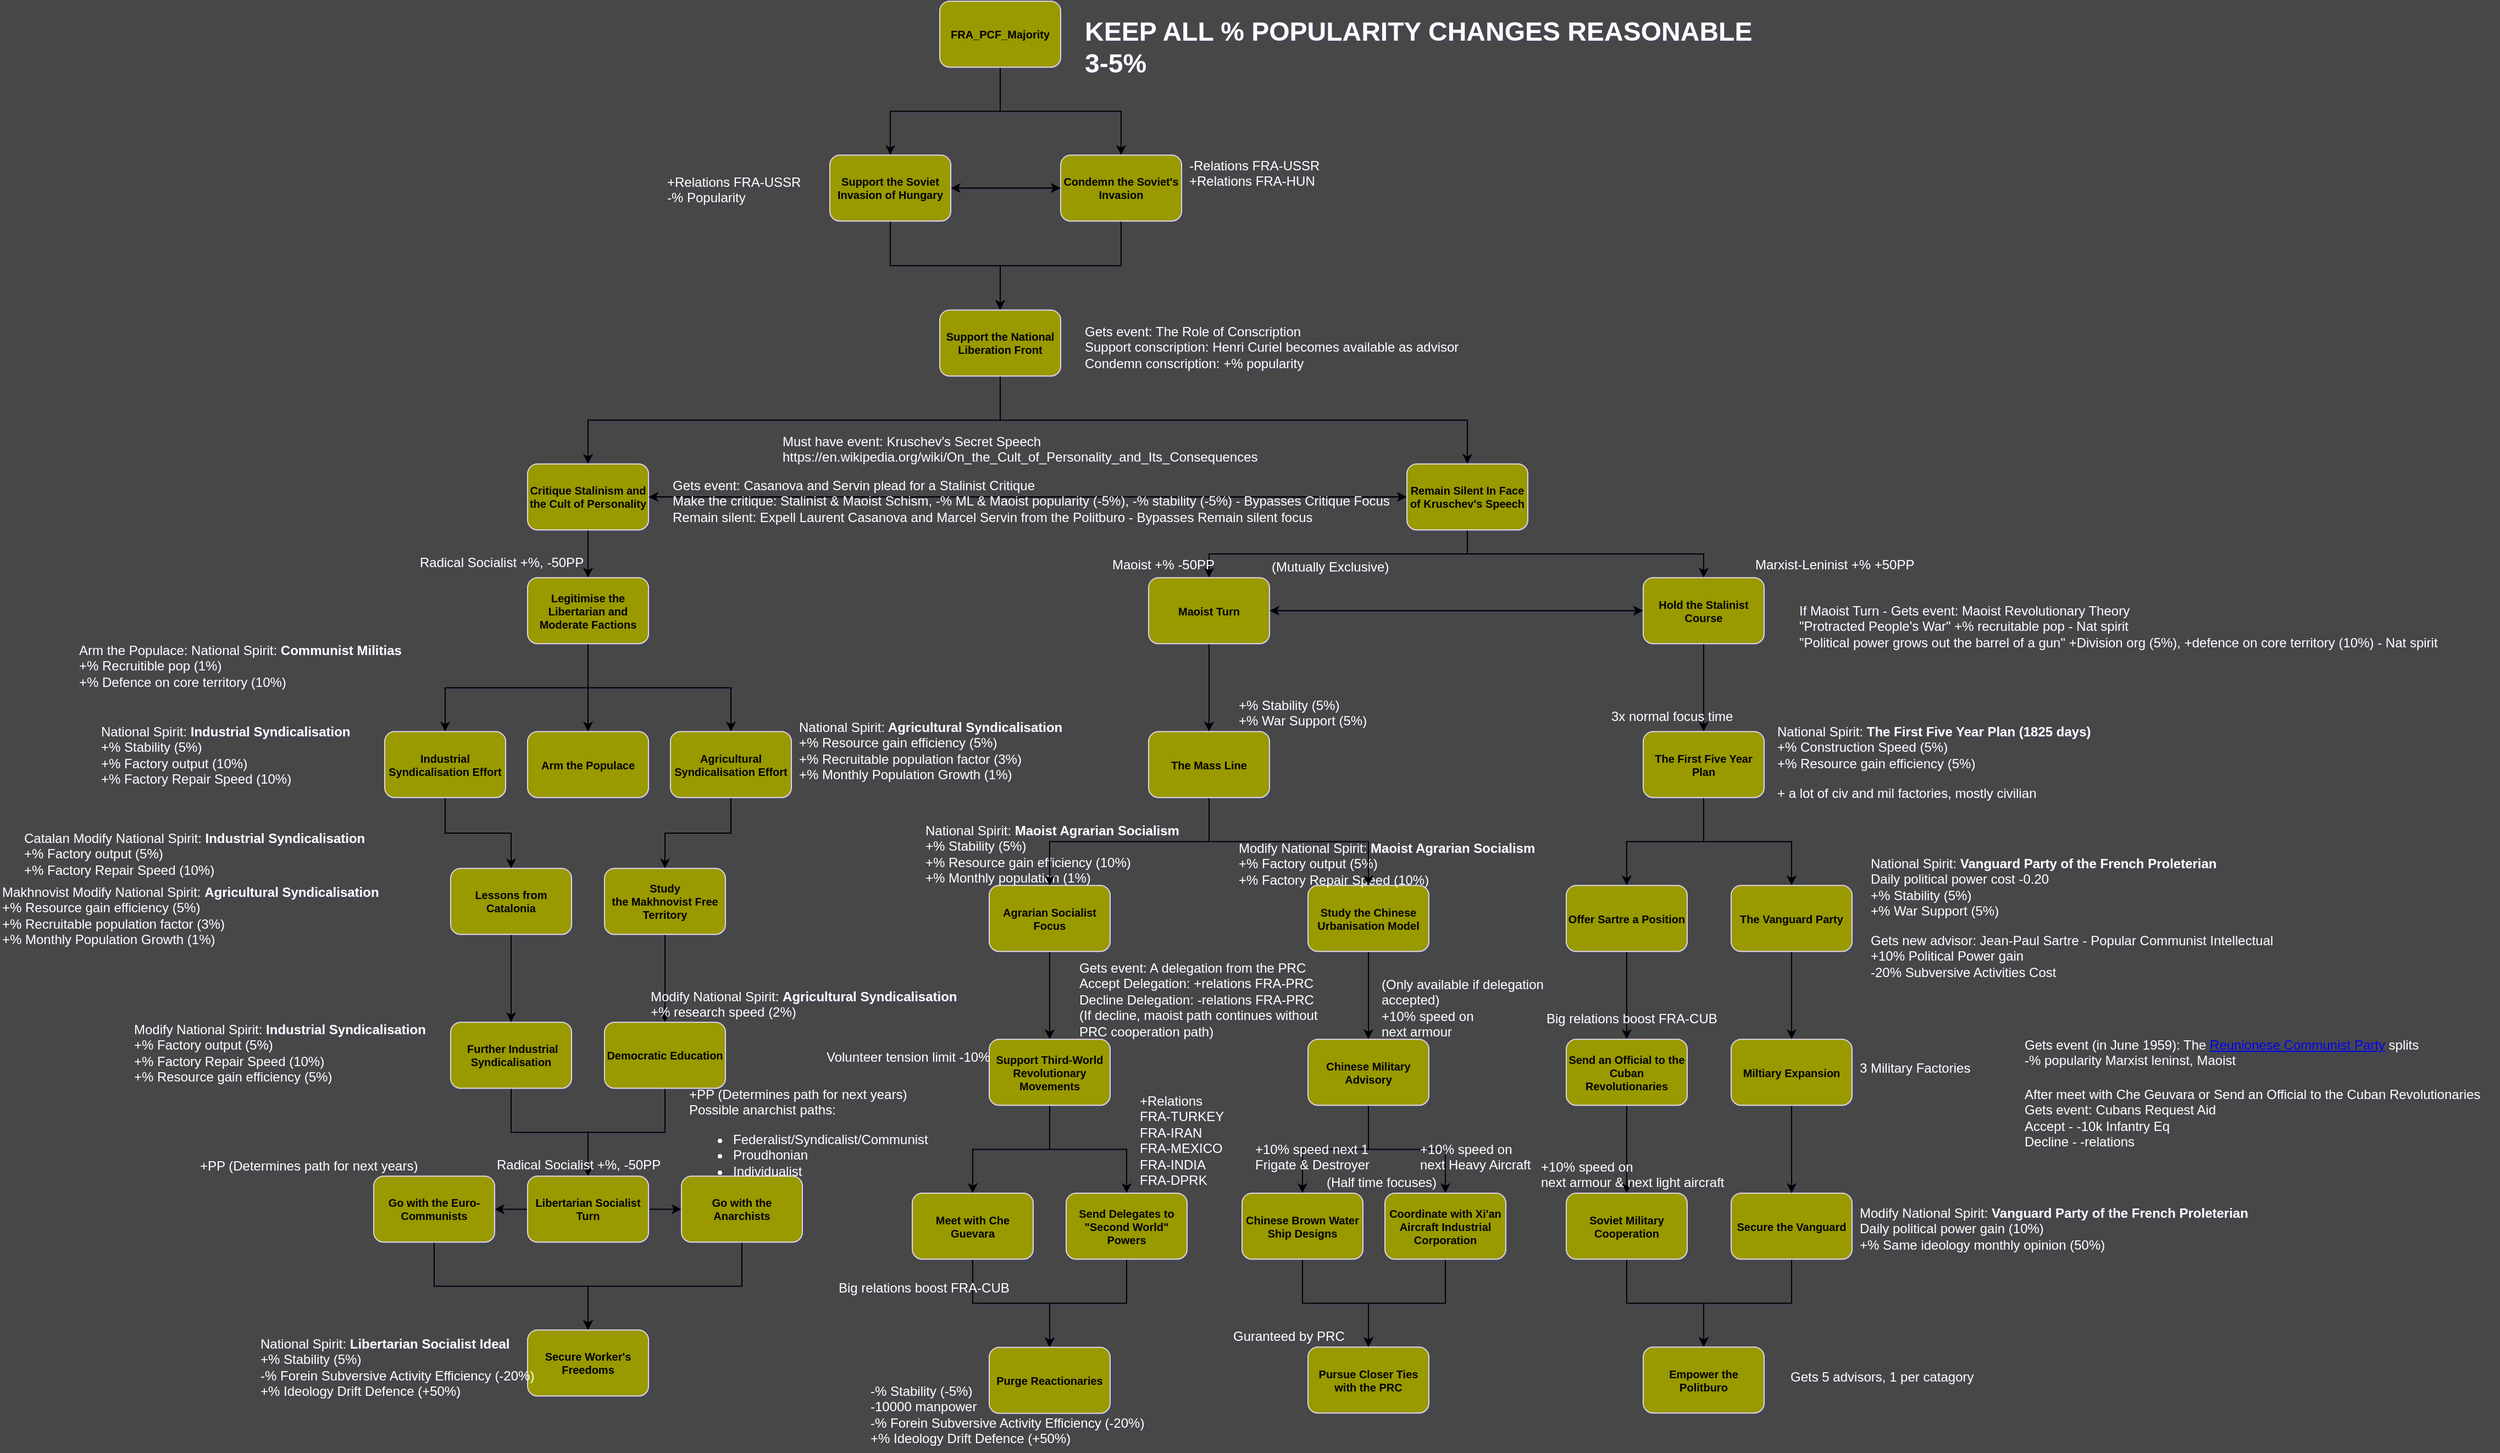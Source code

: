 <mxfile version="14.1.8" type="device" pages="2"><diagram id="3O_BVmuNIKBdb22yklec" name="1956"><mxGraphModel dx="1086" dy="-203" grid="1" gridSize="10" guides="1" tooltips="1" connect="1" arrows="1" fold="1" page="1" pageScale="1" pageWidth="827" pageHeight="1169" background="#474747" math="0" shadow="1"><root><mxCell id="icOggEUEnL8QnTyJbfJC-0"/><mxCell id="icOggEUEnL8QnTyJbfJC-1" parent="icOggEUEnL8QnTyJbfJC-0"/><mxCell id="icOggEUEnL8QnTyJbfJC-2" style="edgeStyle=orthogonalEdgeStyle;rounded=0;html=1;jettySize=auto;orthogonalLoop=1;" parent="icOggEUEnL8QnTyJbfJC-1" source="icOggEUEnL8QnTyJbfJC-4" target="icOggEUEnL8QnTyJbfJC-10" edge="1"><mxGeometry relative="1" as="geometry"/></mxCell><mxCell id="icOggEUEnL8QnTyJbfJC-3" style="edgeStyle=orthogonalEdgeStyle;rounded=0;html=1;jettySize=auto;orthogonalLoop=1;" parent="icOggEUEnL8QnTyJbfJC-1" source="icOggEUEnL8QnTyJbfJC-4" target="icOggEUEnL8QnTyJbfJC-7" edge="1"><mxGeometry relative="1" as="geometry"/></mxCell><mxCell id="icOggEUEnL8QnTyJbfJC-4" value="&lt;b&gt;FRA_PCF_Majority&lt;br&gt;&lt;/b&gt;" style="rounded=1;whiteSpace=wrap;html=1;strokeColor=#E1D5E7;fillColor=#999900;gradientColor=none;fontSize=10;align=center;" parent="icOggEUEnL8QnTyJbfJC-1" vertex="1"><mxGeometry x="1335" y="1169.167" width="110" height="60" as="geometry"/></mxCell><mxCell id="icOggEUEnL8QnTyJbfJC-5" style="edgeStyle=orthogonalEdgeStyle;rounded=0;html=1;jettySize=auto;orthogonalLoop=1;" parent="icOggEUEnL8QnTyJbfJC-1" source="icOggEUEnL8QnTyJbfJC-7" target="icOggEUEnL8QnTyJbfJC-13" edge="1"><mxGeometry relative="1" as="geometry"/></mxCell><mxCell id="icOggEUEnL8QnTyJbfJC-6" style="edgeStyle=orthogonalEdgeStyle;rounded=0;html=1;jettySize=auto;orthogonalLoop=1;" parent="icOggEUEnL8QnTyJbfJC-1" source="icOggEUEnL8QnTyJbfJC-7" target="icOggEUEnL8QnTyJbfJC-10" edge="1"><mxGeometry relative="1" as="geometry"/></mxCell><mxCell id="icOggEUEnL8QnTyJbfJC-7" value="&lt;b&gt;Condemn the Soviet's Invasion&lt;br&gt;&lt;/b&gt;" style="rounded=1;whiteSpace=wrap;html=1;strokeColor=#E1D5E7;fillColor=#999900;gradientColor=none;fontSize=10;align=center;" parent="icOggEUEnL8QnTyJbfJC-1" vertex="1"><mxGeometry x="1445" y="1309.167" width="110" height="60" as="geometry"/></mxCell><mxCell id="icOggEUEnL8QnTyJbfJC-8" style="edgeStyle=orthogonalEdgeStyle;rounded=0;html=1;jettySize=auto;orthogonalLoop=1;" parent="icOggEUEnL8QnTyJbfJC-1" source="icOggEUEnL8QnTyJbfJC-10" target="icOggEUEnL8QnTyJbfJC-13" edge="1"><mxGeometry relative="1" as="geometry"/></mxCell><mxCell id="icOggEUEnL8QnTyJbfJC-9" style="edgeStyle=orthogonalEdgeStyle;rounded=0;html=1;jettySize=auto;orthogonalLoop=1;" parent="icOggEUEnL8QnTyJbfJC-1" source="icOggEUEnL8QnTyJbfJC-10" target="icOggEUEnL8QnTyJbfJC-7" edge="1"><mxGeometry relative="1" as="geometry"/></mxCell><mxCell id="icOggEUEnL8QnTyJbfJC-10" value="&lt;b&gt;Support the Soviet Invasion of Hungary&lt;br&gt;&lt;/b&gt;" style="rounded=1;whiteSpace=wrap;html=1;strokeColor=#E1D5E7;fillColor=#999900;gradientColor=none;fontSize=10;align=center;" parent="icOggEUEnL8QnTyJbfJC-1" vertex="1"><mxGeometry x="1235" y="1309.167" width="110" height="60" as="geometry"/></mxCell><mxCell id="icOggEUEnL8QnTyJbfJC-11" style="edgeStyle=orthogonalEdgeStyle;rounded=0;html=1;jettySize=auto;orthogonalLoop=1;exitX=0.5;exitY=1;" parent="icOggEUEnL8QnTyJbfJC-1" source="icOggEUEnL8QnTyJbfJC-13" target="icOggEUEnL8QnTyJbfJC-17" edge="1"><mxGeometry relative="1" as="geometry"/></mxCell><mxCell id="icOggEUEnL8QnTyJbfJC-12" style="edgeStyle=orthogonalEdgeStyle;rounded=0;html=1;jettySize=auto;orthogonalLoop=1;exitX=0.5;exitY=1;" parent="icOggEUEnL8QnTyJbfJC-1" source="icOggEUEnL8QnTyJbfJC-13" target="icOggEUEnL8QnTyJbfJC-33" edge="1"><mxGeometry relative="1" as="geometry"/></mxCell><mxCell id="icOggEUEnL8QnTyJbfJC-13" value="&lt;b&gt;Support the National Liberation Front&lt;br&gt;&lt;/b&gt;" style="rounded=1;whiteSpace=wrap;html=1;strokeColor=#E1D5E7;fillColor=#999900;gradientColor=none;fontSize=10;align=center;" parent="icOggEUEnL8QnTyJbfJC-1" vertex="1"><mxGeometry x="1335" y="1450.167" width="110" height="60" as="geometry"/></mxCell><mxCell id="icOggEUEnL8QnTyJbfJC-14" value="Gets event: The Role of Conscription&lt;br&gt;Support conscription: Henri Curiel becomes available as advisor&lt;br&gt;Condemn conscription: +% popularity&lt;br&gt;" style="text;html=1;resizable=0;points=[];autosize=1;align=left;verticalAlign=top;spacingTop=-4;fontColor=#FFFFFF;" parent="icOggEUEnL8QnTyJbfJC-1" vertex="1"><mxGeometry x="1465" y="1460" width="360" height="40" as="geometry"/></mxCell><mxCell id="icOggEUEnL8QnTyJbfJC-15" value="" style="edgeStyle=orthogonalEdgeStyle;rounded=0;html=1;jettySize=auto;orthogonalLoop=1;" parent="icOggEUEnL8QnTyJbfJC-1" source="icOggEUEnL8QnTyJbfJC-17" target="icOggEUEnL8QnTyJbfJC-33" edge="1"><mxGeometry relative="1" as="geometry"/></mxCell><mxCell id="icOggEUEnL8QnTyJbfJC-16" value="" style="edgeStyle=orthogonalEdgeStyle;rounded=0;html=1;jettySize=auto;orthogonalLoop=1;" parent="icOggEUEnL8QnTyJbfJC-1" source="icOggEUEnL8QnTyJbfJC-17" target="icOggEUEnL8QnTyJbfJC-19" edge="1"><mxGeometry relative="1" as="geometry"/></mxCell><mxCell id="icOggEUEnL8QnTyJbfJC-17" value="&lt;b&gt;Critique Stalinism and the Cult of Personality&lt;br&gt;&lt;/b&gt;" style="rounded=1;whiteSpace=wrap;html=1;strokeColor=#E1D5E7;fillColor=#999900;gradientColor=none;fontSize=10;align=center;" parent="icOggEUEnL8QnTyJbfJC-1" vertex="1"><mxGeometry x="960" y="1590.167" width="110" height="60" as="geometry"/></mxCell><mxCell id="4" style="edgeStyle=orthogonalEdgeStyle;rounded=0;html=1;jettySize=auto;orthogonalLoop=1;fontSize=16;exitX=0.5;exitY=1;" parent="icOggEUEnL8QnTyJbfJC-1" source="icOggEUEnL8QnTyJbfJC-19" target="icOggEUEnL8QnTyJbfJC-21" edge="1"><mxGeometry relative="1" as="geometry"/></mxCell><mxCell id="5" style="edgeStyle=orthogonalEdgeStyle;rounded=0;html=1;jettySize=auto;orthogonalLoop=1;fontSize=16;" parent="icOggEUEnL8QnTyJbfJC-1" source="icOggEUEnL8QnTyJbfJC-19" target="2" edge="1"><mxGeometry relative="1" as="geometry"/></mxCell><mxCell id="6" style="edgeStyle=orthogonalEdgeStyle;rounded=0;html=1;jettySize=auto;orthogonalLoop=1;fontSize=16;exitX=0.5;exitY=1;" parent="icOggEUEnL8QnTyJbfJC-1" source="icOggEUEnL8QnTyJbfJC-19" target="icOggEUEnL8QnTyJbfJC-26" edge="1"><mxGeometry relative="1" as="geometry"/></mxCell><mxCell id="icOggEUEnL8QnTyJbfJC-19" value="&lt;b&gt;Legitimise the Libertarian and Moderate Factions&lt;br&gt;&lt;/b&gt;" style="rounded=1;whiteSpace=wrap;html=1;strokeColor=#E1D5E7;fillColor=#999900;gradientColor=none;fontSize=10;align=center;" parent="icOggEUEnL8QnTyJbfJC-1" vertex="1"><mxGeometry x="960" y="1693.667" width="110" height="60" as="geometry"/></mxCell><mxCell id="2" value="&lt;b&gt;Arm the Populace&lt;br&gt;&lt;/b&gt;" style="rounded=1;whiteSpace=wrap;html=1;strokeColor=#E1D5E7;fillColor=#999900;gradientColor=none;fontSize=10;align=center;" parent="icOggEUEnL8QnTyJbfJC-1" vertex="1"><mxGeometry x="960" y="1833.667" width="110" height="60" as="geometry"/></mxCell><mxCell id="9" style="edgeStyle=orthogonalEdgeStyle;rounded=0;html=1;jettySize=auto;orthogonalLoop=1;fontSize=16;" parent="icOggEUEnL8QnTyJbfJC-1" source="icOggEUEnL8QnTyJbfJC-21" target="icOggEUEnL8QnTyJbfJC-97" edge="1"><mxGeometry relative="1" as="geometry"/></mxCell><mxCell id="icOggEUEnL8QnTyJbfJC-21" value="&lt;b&gt;Industrial Syndicalisation Effort&lt;br&gt;&lt;/b&gt;" style="rounded=1;whiteSpace=wrap;html=1;strokeColor=#E1D5E7;fillColor=#999900;gradientColor=none;fontSize=10;align=center;" parent="icOggEUEnL8QnTyJbfJC-1" vertex="1"><mxGeometry x="830" y="1833.667" width="110" height="60" as="geometry"/></mxCell><mxCell id="24" style="edgeStyle=orthogonalEdgeStyle;rounded=0;html=1;jettySize=auto;orthogonalLoop=1;fontSize=16;" parent="icOggEUEnL8QnTyJbfJC-1" source="icOggEUEnL8QnTyJbfJC-23" target="icOggEUEnL8QnTyJbfJC-102" edge="1"><mxGeometry relative="1" as="geometry"/></mxCell><mxCell id="icOggEUEnL8QnTyJbfJC-23" value="&lt;b&gt;&amp;nbsp;Further Industrial Syndicalisation&lt;br&gt;&lt;/b&gt;" style="rounded=1;whiteSpace=wrap;html=1;strokeColor=#E1D5E7;fillColor=#999900;gradientColor=none;fontSize=10;align=center;" parent="icOggEUEnL8QnTyJbfJC-1" vertex="1"><mxGeometry x="890" y="2098.167" width="110" height="60" as="geometry"/></mxCell><mxCell id="10" style="edgeStyle=orthogonalEdgeStyle;rounded=0;html=1;jettySize=auto;orthogonalLoop=1;fontSize=16;" parent="icOggEUEnL8QnTyJbfJC-1" source="icOggEUEnL8QnTyJbfJC-26" target="icOggEUEnL8QnTyJbfJC-29" edge="1"><mxGeometry relative="1" as="geometry"/></mxCell><mxCell id="icOggEUEnL8QnTyJbfJC-26" value="&lt;b&gt;Agricultural Syndicalisation Effort&lt;/b&gt;&lt;b&gt;&lt;br&gt;&lt;/b&gt;" style="rounded=1;whiteSpace=wrap;html=1;strokeColor=#E1D5E7;fillColor=#999900;gradientColor=none;fontSize=10;align=center;" parent="icOggEUEnL8QnTyJbfJC-1" vertex="1"><mxGeometry x="1090" y="1833.667" width="110" height="60" as="geometry"/></mxCell><mxCell id="20" value="" style="edgeStyle=orthogonalEdgeStyle;rounded=0;html=1;jettySize=auto;orthogonalLoop=1;fontSize=16;" parent="icOggEUEnL8QnTyJbfJC-1" source="icOggEUEnL8QnTyJbfJC-29" target="19" edge="1"><mxGeometry relative="1" as="geometry"/></mxCell><mxCell id="icOggEUEnL8QnTyJbfJC-29" value="&lt;b&gt;Study the&amp;nbsp;&lt;/b&gt;&lt;b&gt;Makhnovist&amp;nbsp;&lt;/b&gt;&lt;b&gt;Free Territory&lt;/b&gt;&lt;b&gt;&lt;br&gt;&lt;/b&gt;" style="rounded=1;whiteSpace=wrap;html=1;strokeColor=#E1D5E7;fillColor=#999900;gradientColor=none;fontSize=10;align=center;" parent="icOggEUEnL8QnTyJbfJC-1" vertex="1"><mxGeometry x="1030" y="1958.167" width="110" height="60" as="geometry"/></mxCell><mxCell id="25" style="edgeStyle=orthogonalEdgeStyle;rounded=0;html=1;jettySize=auto;orthogonalLoop=1;fontSize=16;" parent="icOggEUEnL8QnTyJbfJC-1" source="19" target="icOggEUEnL8QnTyJbfJC-102" edge="1"><mxGeometry relative="1" as="geometry"/></mxCell><mxCell id="19" value="&lt;b&gt;Democratic Education&lt;br&gt;&lt;/b&gt;" style="rounded=1;whiteSpace=wrap;html=1;strokeColor=#E1D5E7;fillColor=#999900;gradientColor=none;fontSize=10;align=center;" parent="icOggEUEnL8QnTyJbfJC-1" vertex="1"><mxGeometry x="1030" y="2098.167" width="110" height="60" as="geometry"/></mxCell><mxCell id="icOggEUEnL8QnTyJbfJC-30" style="edgeStyle=orthogonalEdgeStyle;rounded=0;html=1;jettySize=auto;orthogonalLoop=1;" parent="icOggEUEnL8QnTyJbfJC-1" source="icOggEUEnL8QnTyJbfJC-33" target="icOggEUEnL8QnTyJbfJC-17" edge="1"><mxGeometry relative="1" as="geometry"/></mxCell><mxCell id="icOggEUEnL8QnTyJbfJC-31" style="edgeStyle=orthogonalEdgeStyle;rounded=0;html=1;jettySize=auto;orthogonalLoop=1;exitX=0.5;exitY=1;" parent="icOggEUEnL8QnTyJbfJC-1" source="icOggEUEnL8QnTyJbfJC-33" target="icOggEUEnL8QnTyJbfJC-56" edge="1"><mxGeometry relative="1" as="geometry"/></mxCell><mxCell id="icOggEUEnL8QnTyJbfJC-62" style="edgeStyle=orthogonalEdgeStyle;rounded=0;html=1;jettySize=auto;orthogonalLoop=1;exitX=0.5;exitY=1;" parent="icOggEUEnL8QnTyJbfJC-1" source="icOggEUEnL8QnTyJbfJC-33" target="icOggEUEnL8QnTyJbfJC-37" edge="1"><mxGeometry relative="1" as="geometry"/></mxCell><mxCell id="icOggEUEnL8QnTyJbfJC-33" value="&lt;b&gt;Remain Silent In Face of Kruschev's Speech&lt;br&gt;&lt;/b&gt;" style="rounded=1;whiteSpace=wrap;html=1;strokeColor=#E1D5E7;fillColor=#999900;gradientColor=none;fontSize=10;align=center;" parent="icOggEUEnL8QnTyJbfJC-1" vertex="1"><mxGeometry x="1760" y="1590.167" width="110" height="60" as="geometry"/></mxCell><mxCell id="icOggEUEnL8QnTyJbfJC-34" value="Must have event: Kruschev's Secret Speech&lt;br&gt;https://en.wikipedia.org/wiki/On_the_Cult_of_Personality_and_Its_Consequences&lt;br&gt;" style="text;html=1;resizable=0;points=[];autosize=1;align=left;verticalAlign=top;spacingTop=-4;fontColor=#FFFFFF;" parent="icOggEUEnL8QnTyJbfJC-1" vertex="1"><mxGeometry x="1190" y="1560" width="450" height="30" as="geometry"/></mxCell><mxCell id="icOggEUEnL8QnTyJbfJC-36" style="edgeStyle=orthogonalEdgeStyle;rounded=0;html=1;jettySize=auto;orthogonalLoop=1;fontColor=#FFFFFF;" parent="icOggEUEnL8QnTyJbfJC-1" source="icOggEUEnL8QnTyJbfJC-37" target="icOggEUEnL8QnTyJbfJC-111" edge="1"><mxGeometry relative="1" as="geometry"/></mxCell><mxCell id="50" style="edgeStyle=orthogonalEdgeStyle;rounded=0;html=1;jettySize=auto;orthogonalLoop=1;fontSize=12;fontColor=#FFFFFF;" parent="icOggEUEnL8QnTyJbfJC-1" source="icOggEUEnL8QnTyJbfJC-37" target="icOggEUEnL8QnTyJbfJC-56" edge="1"><mxGeometry relative="1" as="geometry"/></mxCell><mxCell id="icOggEUEnL8QnTyJbfJC-37" value="&lt;b&gt;Maoist Turn&lt;br&gt;&lt;/b&gt;" style="rounded=1;whiteSpace=wrap;html=1;strokeColor=#E1D5E7;fillColor=#999900;gradientColor=none;fontSize=10;align=center;" parent="icOggEUEnL8QnTyJbfJC-1" vertex="1"><mxGeometry x="1525" y="1693.667" width="110" height="60" as="geometry"/></mxCell><mxCell id="icOggEUEnL8QnTyJbfJC-41" value="" style="edgeStyle=orthogonalEdgeStyle;rounded=0;html=1;jettySize=auto;orthogonalLoop=1;" parent="icOggEUEnL8QnTyJbfJC-1" source="icOggEUEnL8QnTyJbfJC-39" target="icOggEUEnL8QnTyJbfJC-44" edge="1"><mxGeometry relative="1" as="geometry"/></mxCell><mxCell id="icOggEUEnL8QnTyJbfJC-39" value="&lt;b&gt;Agrarian Socialist Focus&lt;br&gt;&lt;/b&gt;" style="rounded=1;whiteSpace=wrap;html=1;strokeColor=#E1D5E7;fillColor=#999900;gradientColor=none;fontSize=10;align=center;" parent="icOggEUEnL8QnTyJbfJC-1" vertex="1"><mxGeometry x="1380" y="1973.667" width="110" height="60" as="geometry"/></mxCell><mxCell id="icOggEUEnL8QnTyJbfJC-40" value="" style="edgeStyle=orthogonalEdgeStyle;rounded=0;html=1;jettySize=auto;orthogonalLoop=1;fontColor=#FFFFFF;" parent="icOggEUEnL8QnTyJbfJC-1" source="icOggEUEnL8QnTyJbfJC-42" target="icOggEUEnL8QnTyJbfJC-50" edge="1"><mxGeometry relative="1" as="geometry"/></mxCell><mxCell id="icOggEUEnL8QnTyJbfJC-42" value="&lt;b&gt;Study the Chinese Urbanisation Model&lt;br&gt;&lt;/b&gt;" style="rounded=1;whiteSpace=wrap;html=1;strokeColor=#E1D5E7;fillColor=#999900;gradientColor=none;fontSize=10;align=center;" parent="icOggEUEnL8QnTyJbfJC-1" vertex="1"><mxGeometry x="1670" y="1973.667" width="110" height="60" as="geometry"/></mxCell><mxCell id="icOggEUEnL8QnTyJbfJC-43" value="" style="edgeStyle=orthogonalEdgeStyle;rounded=0;html=1;jettySize=auto;orthogonalLoop=1;fontColor=#FFFFFF;" parent="icOggEUEnL8QnTyJbfJC-1" source="icOggEUEnL8QnTyJbfJC-44" target="icOggEUEnL8QnTyJbfJC-46" edge="1"><mxGeometry relative="1" as="geometry"/></mxCell><mxCell id="icOggEUEnL8QnTyJbfJC-53" style="edgeStyle=orthogonalEdgeStyle;rounded=0;html=1;jettySize=auto;orthogonalLoop=1;" parent="icOggEUEnL8QnTyJbfJC-1" source="icOggEUEnL8QnTyJbfJC-44" target="icOggEUEnL8QnTyJbfJC-48" edge="1"><mxGeometry relative="1" as="geometry"/></mxCell><mxCell id="icOggEUEnL8QnTyJbfJC-44" value="&lt;b&gt;Support Third-World Revolutionary Movements&lt;br&gt;&lt;/b&gt;" style="rounded=1;whiteSpace=wrap;html=1;strokeColor=#E1D5E7;fillColor=#999900;gradientColor=none;fontSize=10;align=center;" parent="icOggEUEnL8QnTyJbfJC-1" vertex="1"><mxGeometry x="1380" y="2113.667" width="110" height="60" as="geometry"/></mxCell><mxCell id="icOggEUEnL8QnTyJbfJC-129" style="edgeStyle=orthogonalEdgeStyle;rounded=0;html=1;jettySize=auto;orthogonalLoop=1;" parent="icOggEUEnL8QnTyJbfJC-1" source="icOggEUEnL8QnTyJbfJC-46" target="icOggEUEnL8QnTyJbfJC-68" edge="1"><mxGeometry relative="1" as="geometry"/></mxCell><mxCell id="icOggEUEnL8QnTyJbfJC-46" value="&lt;b&gt;Meet with Che Guevara&lt;br&gt;&lt;/b&gt;" style="rounded=1;whiteSpace=wrap;html=1;strokeColor=#E1D5E7;fillColor=#999900;gradientColor=none;fontSize=10;align=center;" parent="icOggEUEnL8QnTyJbfJC-1" vertex="1"><mxGeometry x="1310" y="2253.667" width="110" height="60" as="geometry"/></mxCell><mxCell id="icOggEUEnL8QnTyJbfJC-128" style="edgeStyle=orthogonalEdgeStyle;rounded=0;html=1;jettySize=auto;orthogonalLoop=1;" parent="icOggEUEnL8QnTyJbfJC-1" source="icOggEUEnL8QnTyJbfJC-48" target="icOggEUEnL8QnTyJbfJC-68" edge="1"><mxGeometry relative="1" as="geometry"/></mxCell><mxCell id="icOggEUEnL8QnTyJbfJC-48" value="&lt;b&gt;Send Delegates to &quot;Second World&quot; Powers&lt;br&gt;&lt;/b&gt;" style="rounded=1;whiteSpace=wrap;html=1;strokeColor=#E1D5E7;fillColor=#999900;gradientColor=none;fontSize=10;align=center;" parent="icOggEUEnL8QnTyJbfJC-1" vertex="1"><mxGeometry x="1450" y="2253.667" width="110" height="60" as="geometry"/></mxCell><mxCell id="icOggEUEnL8QnTyJbfJC-49" value="" style="edgeStyle=orthogonalEdgeStyle;rounded=0;html=1;jettySize=auto;orthogonalLoop=1;fontColor=#FFFFFF;" parent="icOggEUEnL8QnTyJbfJC-1" source="icOggEUEnL8QnTyJbfJC-50" target="icOggEUEnL8QnTyJbfJC-52" edge="1"><mxGeometry relative="1" as="geometry"/></mxCell><mxCell id="icOggEUEnL8QnTyJbfJC-51" style="edgeStyle=orthogonalEdgeStyle;rounded=0;html=1;jettySize=auto;orthogonalLoop=1;" parent="icOggEUEnL8QnTyJbfJC-1" source="icOggEUEnL8QnTyJbfJC-50" target="icOggEUEnL8QnTyJbfJC-54" edge="1"><mxGeometry relative="1" as="geometry"/></mxCell><mxCell id="icOggEUEnL8QnTyJbfJC-50" value="&lt;b&gt;Chinese Military Advisory&lt;br&gt;&lt;/b&gt;" style="rounded=1;whiteSpace=wrap;html=1;strokeColor=#E1D5E7;fillColor=#999900;gradientColor=none;fontSize=10;align=center;" parent="icOggEUEnL8QnTyJbfJC-1" vertex="1"><mxGeometry x="1670" y="2113.667" width="110" height="60" as="geometry"/></mxCell><mxCell id="icOggEUEnL8QnTyJbfJC-131" value="" style="edgeStyle=orthogonalEdgeStyle;rounded=0;html=1;jettySize=auto;orthogonalLoop=1;" parent="icOggEUEnL8QnTyJbfJC-1" source="icOggEUEnL8QnTyJbfJC-52" target="icOggEUEnL8QnTyJbfJC-130" edge="1"><mxGeometry relative="1" as="geometry"/></mxCell><mxCell id="icOggEUEnL8QnTyJbfJC-52" value="&lt;b&gt;Coordinate with&amp;nbsp;&lt;/b&gt;&lt;b&gt;Xi'an Aircraft Industrial Corporation&lt;/b&gt;&lt;b&gt;&lt;br&gt;&lt;/b&gt;" style="rounded=1;whiteSpace=wrap;html=1;strokeColor=#E1D5E7;fillColor=#999900;gradientColor=none;fontSize=10;align=center;" parent="icOggEUEnL8QnTyJbfJC-1" vertex="1"><mxGeometry x="1740" y="2253.667" width="110" height="60" as="geometry"/></mxCell><mxCell id="icOggEUEnL8QnTyJbfJC-130" value="&lt;b&gt;Pursue Closer Ties with the PRC&lt;br&gt;&lt;/b&gt;" style="rounded=1;whiteSpace=wrap;html=1;strokeColor=#E1D5E7;fillColor=#999900;gradientColor=none;fontSize=10;align=center;" parent="icOggEUEnL8QnTyJbfJC-1" vertex="1"><mxGeometry x="1670" y="2393.667" width="110" height="60" as="geometry"/></mxCell><mxCell id="icOggEUEnL8QnTyJbfJC-132" style="edgeStyle=orthogonalEdgeStyle;rounded=0;html=1;jettySize=auto;orthogonalLoop=1;" parent="icOggEUEnL8QnTyJbfJC-1" source="icOggEUEnL8QnTyJbfJC-54" target="icOggEUEnL8QnTyJbfJC-130" edge="1"><mxGeometry relative="1" as="geometry"/></mxCell><mxCell id="icOggEUEnL8QnTyJbfJC-54" value="&lt;b&gt;Chinese Brown Water Ship Designs&lt;br&gt;&lt;/b&gt;" style="rounded=1;whiteSpace=wrap;html=1;strokeColor=#E1D5E7;fillColor=#999900;gradientColor=none;fontSize=10;align=center;" parent="icOggEUEnL8QnTyJbfJC-1" vertex="1"><mxGeometry x="1610" y="2253.667" width="110" height="60" as="geometry"/></mxCell><mxCell id="icOggEUEnL8QnTyJbfJC-55" value="" style="edgeStyle=orthogonalEdgeStyle;rounded=0;html=1;jettySize=auto;orthogonalLoop=1;fontColor=#FFFFFF;" parent="icOggEUEnL8QnTyJbfJC-1" source="icOggEUEnL8QnTyJbfJC-56" target="icOggEUEnL8QnTyJbfJC-59" edge="1"><mxGeometry relative="1" as="geometry"/></mxCell><mxCell id="51" style="edgeStyle=orthogonalEdgeStyle;rounded=0;html=1;jettySize=auto;orthogonalLoop=1;fontSize=12;fontColor=#FFFFFF;" parent="icOggEUEnL8QnTyJbfJC-1" source="icOggEUEnL8QnTyJbfJC-56" target="icOggEUEnL8QnTyJbfJC-37" edge="1"><mxGeometry relative="1" as="geometry"/></mxCell><mxCell id="icOggEUEnL8QnTyJbfJC-56" value="&lt;b&gt;Hold the Stalinist Course&lt;br&gt;&lt;/b&gt;" style="rounded=1;whiteSpace=wrap;html=1;strokeColor=#E1D5E7;fillColor=#999900;gradientColor=none;fontSize=10;align=center;" parent="icOggEUEnL8QnTyJbfJC-1" vertex="1"><mxGeometry x="1975" y="1693.667" width="110" height="60" as="geometry"/></mxCell><mxCell id="icOggEUEnL8QnTyJbfJC-57" value="" style="edgeStyle=orthogonalEdgeStyle;rounded=0;html=1;jettySize=auto;orthogonalLoop=1;fontColor=#FFFFFF;" parent="icOggEUEnL8QnTyJbfJC-1" source="icOggEUEnL8QnTyJbfJC-59" target="icOggEUEnL8QnTyJbfJC-61" edge="1"><mxGeometry relative="1" as="geometry"/></mxCell><mxCell id="icOggEUEnL8QnTyJbfJC-58" style="edgeStyle=orthogonalEdgeStyle;rounded=0;html=1;jettySize=auto;orthogonalLoop=1;fontColor=#FFFFFF;" parent="icOggEUEnL8QnTyJbfJC-1" source="icOggEUEnL8QnTyJbfJC-59" target="icOggEUEnL8QnTyJbfJC-114" edge="1"><mxGeometry relative="1" as="geometry"/></mxCell><mxCell id="icOggEUEnL8QnTyJbfJC-59" value="&lt;b&gt;The First Five Year Plan&lt;br&gt;&lt;/b&gt;" style="rounded=1;whiteSpace=wrap;html=1;strokeColor=#E1D5E7;fillColor=#999900;gradientColor=none;fontSize=10;align=center;" parent="icOggEUEnL8QnTyJbfJC-1" vertex="1"><mxGeometry x="1975" y="1833.667" width="110" height="60" as="geometry"/></mxCell><mxCell id="icOggEUEnL8QnTyJbfJC-60" value="" style="edgeStyle=orthogonalEdgeStyle;rounded=0;html=1;jettySize=auto;orthogonalLoop=1;fontColor=#FFFFFF;" parent="icOggEUEnL8QnTyJbfJC-1" source="icOggEUEnL8QnTyJbfJC-61" target="icOggEUEnL8QnTyJbfJC-63" edge="1"><mxGeometry relative="1" as="geometry"/></mxCell><mxCell id="icOggEUEnL8QnTyJbfJC-61" value="&lt;b&gt;Offer Sartre a Position&lt;br&gt;&lt;/b&gt;" style="rounded=1;whiteSpace=wrap;html=1;strokeColor=#E1D5E7;fillColor=#999900;gradientColor=none;fontSize=10;align=center;" parent="icOggEUEnL8QnTyJbfJC-1" vertex="1"><mxGeometry x="1905" y="1973.667" width="110" height="60" as="geometry"/></mxCell><mxCell id="icOggEUEnL8QnTyJbfJC-45" style="edgeStyle=orthogonalEdgeStyle;rounded=0;html=1;jettySize=auto;orthogonalLoop=1;" parent="icOggEUEnL8QnTyJbfJC-1" source="icOggEUEnL8QnTyJbfJC-63" target="icOggEUEnL8QnTyJbfJC-67" edge="1"><mxGeometry relative="1" as="geometry"/></mxCell><mxCell id="icOggEUEnL8QnTyJbfJC-63" value="&lt;b&gt;Send an Official to the Cuban Revolutionaries&lt;br&gt;&lt;/b&gt;" style="rounded=1;whiteSpace=wrap;html=1;strokeColor=#E1D5E7;fillColor=#999900;gradientColor=none;fontSize=10;align=center;" parent="icOggEUEnL8QnTyJbfJC-1" vertex="1"><mxGeometry x="1905" y="2113.667" width="110" height="60" as="geometry"/></mxCell><mxCell id="icOggEUEnL8QnTyJbfJC-138" style="edgeStyle=orthogonalEdgeStyle;rounded=0;html=1;jettySize=auto;orthogonalLoop=1;" parent="icOggEUEnL8QnTyJbfJC-1" source="icOggEUEnL8QnTyJbfJC-65" target="icOggEUEnL8QnTyJbfJC-137" edge="1"><mxGeometry relative="1" as="geometry"/></mxCell><mxCell id="icOggEUEnL8QnTyJbfJC-65" value="&lt;b&gt;Secure the Vanguard&lt;br&gt;&lt;/b&gt;" style="rounded=1;whiteSpace=wrap;html=1;strokeColor=#E1D5E7;fillColor=#999900;gradientColor=none;fontSize=10;align=center;" parent="icOggEUEnL8QnTyJbfJC-1" vertex="1"><mxGeometry x="2055" y="2253.667" width="110" height="60" as="geometry"/></mxCell><mxCell id="icOggEUEnL8QnTyJbfJC-139" style="edgeStyle=orthogonalEdgeStyle;rounded=0;html=1;jettySize=auto;orthogonalLoop=1;" parent="icOggEUEnL8QnTyJbfJC-1" source="icOggEUEnL8QnTyJbfJC-67" target="icOggEUEnL8QnTyJbfJC-137" edge="1"><mxGeometry relative="1" as="geometry"/></mxCell><mxCell id="icOggEUEnL8QnTyJbfJC-67" value="&lt;b&gt;Soviet Military Cooperation&lt;br&gt;&lt;/b&gt;" style="rounded=1;whiteSpace=wrap;html=1;strokeColor=#E1D5E7;fillColor=#999900;gradientColor=none;fontSize=10;align=center;" parent="icOggEUEnL8QnTyJbfJC-1" vertex="1"><mxGeometry x="1905" y="2253.667" width="110" height="60" as="geometry"/></mxCell><mxCell id="icOggEUEnL8QnTyJbfJC-68" value="&lt;b&gt;Purge Reactionaries&lt;/b&gt;&lt;b&gt;&lt;br&gt;&lt;/b&gt;" style="rounded=1;whiteSpace=wrap;html=1;strokeColor=#E1D5E7;fillColor=#999900;gradientColor=none;fontSize=10;align=center;" parent="icOggEUEnL8QnTyJbfJC-1" vertex="1"><mxGeometry x="1380" y="2393.908" width="110" height="60" as="geometry"/></mxCell><mxCell id="icOggEUEnL8QnTyJbfJC-69" value="Gets event: Casanova and Servin plead for a Stalinist Critique&lt;br&gt;Make the critique: Stalinist &amp;amp; Maoist Schism, -% ML &amp;amp; Maoist popularity (-5%), -% stability (-5%) - Bypasses Critique Focus&lt;br&gt;Remain silent: Expell Laurent Casanova and Marcel Servin from the Politburo - Bypasses Remain silent focus&lt;br&gt;" style="text;html=1;resizable=0;points=[];autosize=1;align=left;verticalAlign=top;spacingTop=-4;fontColor=#FFFFFF;" parent="icOggEUEnL8QnTyJbfJC-1" vertex="1"><mxGeometry x="1090" y="1600" width="670" height="40" as="geometry"/></mxCell><mxCell id="icOggEUEnL8QnTyJbfJC-70" value="Gets event (in June 1959): The&amp;nbsp;&lt;a href=&quot;https://en.wikipedia.org/wiki/Reunionese_Communist_Party&quot; title=&quot;&quot;&gt;Reunionese Communist Party&lt;/a&gt;&amp;nbsp;splits&lt;br&gt;-% popularity Marxist leninst, Maoist&lt;br&gt;" style="text;html=1;resizable=0;points=[];autosize=1;align=left;verticalAlign=top;spacingTop=-4;fontColor=#FFFFFF;" parent="icOggEUEnL8QnTyJbfJC-1" vertex="1"><mxGeometry x="2320" y="2108.5" width="370" height="30" as="geometry"/></mxCell><mxCell id="icOggEUEnL8QnTyJbfJC-71" value="Maoist +% -50PP" style="text;html=1;resizable=0;points=[];autosize=1;align=left;verticalAlign=top;spacingTop=-4;fontColor=#FFFFFF;" parent="icOggEUEnL8QnTyJbfJC-1" vertex="1"><mxGeometry x="1490" y="1672" width="110" height="20" as="geometry"/></mxCell><mxCell id="icOggEUEnL8QnTyJbfJC-72" value="Marxist-Leninist +% +50PP" style="text;html=1;resizable=0;points=[];autosize=1;align=left;verticalAlign=top;spacingTop=-4;fontColor=#FFFFFF;" parent="icOggEUEnL8QnTyJbfJC-1" vertex="1"><mxGeometry x="2075" y="1672" width="160" height="20" as="geometry"/></mxCell><mxCell id="icOggEUEnL8QnTyJbfJC-73" value="Radical Socialist +%, -50PP" style="text;html=1;resizable=0;points=[];autosize=1;align=left;verticalAlign=top;spacingTop=-4;fontColor=#FFFFFF;" parent="icOggEUEnL8QnTyJbfJC-1" vertex="1"><mxGeometry x="860" y="1670" width="160" height="20" as="geometry"/></mxCell><mxCell id="icOggEUEnL8QnTyJbfJC-74" value="If Maoist Turn - Gets event: Maoist Revolutionary Theory&lt;br&gt;&quot;Protracted People's War&quot; +% recruitable pop - Nat spirit&lt;br&gt;&quot;Political power grows out the barrel of a gun&quot; +Division org (5%), +defence on core territory (10%) - Nat spirit&lt;br&gt;" style="text;html=1;resizable=0;points=[];autosize=1;align=left;verticalAlign=top;spacingTop=-4;fontColor=#FFFFFF;" parent="icOggEUEnL8QnTyJbfJC-1" vertex="1"><mxGeometry x="2115" y="1713.5" width="600" height="40" as="geometry"/></mxCell><mxCell id="icOggEUEnL8QnTyJbfJC-75" value="+ a lot of civ and mil factories, mostly civilian" style="text;html=1;resizable=0;points=[];autosize=1;align=left;verticalAlign=top;spacingTop=-4;fontColor=#FFFFFF;" parent="icOggEUEnL8QnTyJbfJC-1" vertex="1"><mxGeometry x="2095" y="1880" width="250" height="20" as="geometry"/></mxCell><mxCell id="icOggEUEnL8QnTyJbfJC-76" value="National Spirit:&amp;nbsp;&lt;b&gt;Industrial Syndicalisation&lt;br&gt;&lt;/b&gt;+% Stability (5%)&lt;br&gt;+% Factory output (10%)&lt;br&gt;+% Factory Repair Speed (10%)&lt;b&gt;&lt;br&gt;&lt;/b&gt;" style="text;html=1;resizable=0;points=[];autosize=1;align=left;verticalAlign=top;spacingTop=-4;fontColor=#FFFFFF;" parent="icOggEUEnL8QnTyJbfJC-1" vertex="1"><mxGeometry x="570" y="1823.5" width="240" height="60" as="geometry"/></mxCell><mxCell id="icOggEUEnL8QnTyJbfJC-77" value="National Spirit:&amp;nbsp;&lt;b&gt;Maoist Agrarian Socialism&lt;br&gt;&lt;/b&gt;+% Stability (5%)&lt;br&gt;+% Resource gain efficiency (10%)&lt;br&gt;+% Monthly population (1%)&lt;b&gt;&lt;br&gt;&lt;/b&gt;" style="text;html=1;resizable=0;points=[];autosize=1;align=left;verticalAlign=top;spacingTop=-4;fontColor=#FFFFFF;" parent="icOggEUEnL8QnTyJbfJC-1" vertex="1"><mxGeometry x="1320" y="1913.5" width="250" height="60" as="geometry"/></mxCell><mxCell id="icOggEUEnL8QnTyJbfJC-78" value="National Spirit:&amp;nbsp;&lt;b&gt;The First Five Year Plan (1825 days)&lt;br&gt;&lt;/b&gt;+% Construction Speed (5%)&lt;br&gt;+% Resource gain efficiency (5%)&lt;b&gt;&lt;br&gt;&lt;/b&gt;" style="text;html=1;resizable=0;points=[];autosize=1;align=left;verticalAlign=top;spacingTop=-4;fontColor=#FFFFFF;" parent="icOggEUEnL8QnTyJbfJC-1" vertex="1"><mxGeometry x="2095" y="1823.5" width="300" height="40" as="geometry"/></mxCell><mxCell id="icOggEUEnL8QnTyJbfJC-79" value="(Mutually Exclusive)" style="text;html=1;resizable=0;points=[];autosize=1;align=left;verticalAlign=top;spacingTop=-4;fontColor=#FFFFFF;" parent="icOggEUEnL8QnTyJbfJC-1" vertex="1"><mxGeometry x="1635" y="1673.5" width="120" height="20" as="geometry"/></mxCell><mxCell id="icOggEUEnL8QnTyJbfJC-80" value="Catalan Modify National Spirit:&amp;nbsp;&lt;b&gt;Industrial Syndicalisation&lt;/b&gt;&lt;br&gt;+% Factory output (5%)&lt;br&gt;+% Factory Repair Speed (10%)&lt;b&gt;&lt;br&gt;&lt;/b&gt;" style="text;html=1;resizable=0;points=[];autosize=1;align=left;verticalAlign=top;spacingTop=-4;fontColor=#FFFFFF;" parent="icOggEUEnL8QnTyJbfJC-1" vertex="1"><mxGeometry x="500" y="1921" width="330" height="40" as="geometry"/></mxCell><mxCell id="icOggEUEnL8QnTyJbfJC-81" value="Modify National Spirit:&amp;nbsp;&lt;b&gt;Maoist Agrarian Socialism&lt;/b&gt;&lt;br&gt;+% Factory output (5%)&lt;br&gt;+% Factory Repair Speed (10%)&lt;b&gt;&lt;br&gt;&lt;/b&gt;" style="text;html=1;resizable=0;points=[];autosize=1;align=left;verticalAlign=top;spacingTop=-4;fontColor=#FFFFFF;" parent="icOggEUEnL8QnTyJbfJC-1" vertex="1"><mxGeometry x="1605" y="1930" width="290" height="40" as="geometry"/></mxCell><mxCell id="icOggEUEnL8QnTyJbfJC-82" value="Gets new advisor: Jean-Paul Sartre - Popular Communist Intellectual&lt;br&gt;+10% Political Power gain&lt;br&gt;-20% Subversive Activities Cost&lt;br&gt;" style="text;html=1;resizable=0;points=[];autosize=1;align=left;verticalAlign=top;spacingTop=-4;fontColor=#FFFFFF;" parent="icOggEUEnL8QnTyJbfJC-1" vertex="1"><mxGeometry x="2180" y="2013.5" width="380" height="40" as="geometry"/></mxCell><mxCell id="icOggEUEnL8QnTyJbfJC-83" value="Gets event: A delegation from the PRC&lt;br&gt;Accept Delegation: +relations FRA-PRC&lt;br&gt;Decline Delegation: -relations FRA-PRC&lt;br&gt;(If decline, maoist path continues without&lt;br&gt;PRC cooperation path)&lt;br&gt;" style="text;html=1;resizable=0;points=[];autosize=1;align=left;verticalAlign=top;spacingTop=-4;fontColor=#FFFFFF;" parent="icOggEUEnL8QnTyJbfJC-1" vertex="1"><mxGeometry x="1460" y="2038.5" width="230" height="70" as="geometry"/></mxCell><mxCell id="icOggEUEnL8QnTyJbfJC-84" value="+Relations FRA-USSR&lt;br&gt;-% Popularity&lt;br&gt;" style="text;html=1;resizable=0;points=[];autosize=1;align=left;verticalAlign=top;spacingTop=-4;fontColor=#FFFFFF;" parent="icOggEUEnL8QnTyJbfJC-1" vertex="1"><mxGeometry x="1085" y="1324" width="140" height="30" as="geometry"/></mxCell><mxCell id="icOggEUEnL8QnTyJbfJC-85" value="(Only available if delegation&lt;br&gt;accepted)&lt;br&gt;+10% speed on&lt;br&gt;next armour&lt;br&gt;" style="text;html=1;resizable=0;points=[];autosize=1;align=left;verticalAlign=top;spacingTop=-4;fontColor=#FFFFFF;" parent="icOggEUEnL8QnTyJbfJC-1" vertex="1"><mxGeometry x="1735" y="2053.5" width="160" height="60" as="geometry"/></mxCell><mxCell id="icOggEUEnL8QnTyJbfJC-86" value="-Relations FRA-USSR&lt;br&gt;+Relations FRA-HUN&lt;br&gt;" style="text;html=1;resizable=0;points=[];autosize=1;align=left;verticalAlign=top;spacingTop=-4;fontColor=#FFFFFF;" parent="icOggEUEnL8QnTyJbfJC-1" vertex="1"><mxGeometry x="1560" y="1309" width="130" height="30" as="geometry"/></mxCell><mxCell id="icOggEUEnL8QnTyJbfJC-87" value="&lt;b&gt;&lt;font style=&quot;font-size: 24px&quot;&gt;KEEP ALL % POPULARITY CHANGES REASONABLE&lt;br&gt;3-5%&lt;/font&gt;&lt;/b&gt;&lt;br&gt;" style="text;html=1;resizable=0;points=[];autosize=1;align=left;verticalAlign=top;spacingTop=-4;fontColor=#FFFFFF;" parent="icOggEUEnL8QnTyJbfJC-1" vertex="1"><mxGeometry x="1465" y="1180" width="620" height="40" as="geometry"/></mxCell><mxCell id="icOggEUEnL8QnTyJbfJC-88" value="Volunteer&amp;nbsp;tension limit -10%" style="text;html=1;resizable=0;points=[];autosize=1;align=left;verticalAlign=top;spacingTop=-4;fontColor=#FFFFFF;" parent="icOggEUEnL8QnTyJbfJC-1" vertex="1"><mxGeometry x="1230" y="2120" width="160" height="20" as="geometry"/></mxCell><mxCell id="icOggEUEnL8QnTyJbfJC-89" value="+10% speed next 1&amp;nbsp;&lt;br&gt;Frigate &amp;amp; Destroyer" style="text;html=1;resizable=0;points=[];autosize=1;align=left;verticalAlign=top;spacingTop=-4;fontColor=#FFFFFF;" parent="icOggEUEnL8QnTyJbfJC-1" vertex="1"><mxGeometry x="1620" y="2203.5" width="120" height="30" as="geometry"/></mxCell><mxCell id="icOggEUEnL8QnTyJbfJC-90" value="Big relations boost FRA-CUB&lt;br&gt;" style="text;html=1;resizable=0;points=[];autosize=1;align=left;verticalAlign=top;spacingTop=-4;fontColor=#FFFFFF;" parent="icOggEUEnL8QnTyJbfJC-1" vertex="1"><mxGeometry x="1240.5" y="2330" width="170" height="20" as="geometry"/></mxCell><mxCell id="icOggEUEnL8QnTyJbfJC-91" value="After meet with Che Geuvara or&amp;nbsp;Send an Official to the Cuban Revolutionaries&lt;br&gt;Gets event: Cubans Request Aid&lt;br&gt;Accept - -10k Infantry Eq&lt;br&gt;Decline - -relations&lt;br&gt;" style="text;html=1;resizable=0;points=[];autosize=1;align=left;verticalAlign=top;spacingTop=-4;fontColor=#FFFFFF;" parent="icOggEUEnL8QnTyJbfJC-1" vertex="1"><mxGeometry x="2320" y="2153.5" width="430" height="60" as="geometry"/></mxCell><mxCell id="icOggEUEnL8QnTyJbfJC-92" value="Big relations boost FRA-CUB&lt;br&gt;" style="text;html=1;resizable=0;points=[];autosize=1;align=left;verticalAlign=top;spacingTop=-4;fontColor=#FFFFFF;" parent="icOggEUEnL8QnTyJbfJC-1" vertex="1"><mxGeometry x="1885" y="2085" width="170" height="20" as="geometry"/></mxCell><mxCell id="icOggEUEnL8QnTyJbfJC-93" value="Arm the Populace: National Spirit: &lt;b&gt;Communist Militias&lt;/b&gt;&lt;br&gt;+% Recruitible pop (1%)&lt;br&gt;+% Defence on core territory (10%)&lt;br&gt;" style="text;html=1;resizable=0;points=[];autosize=1;align=left;verticalAlign=top;spacingTop=-4;fontColor=#FFFFFF;" parent="icOggEUEnL8QnTyJbfJC-1" vertex="1"><mxGeometry x="550" y="1750" width="310" height="40" as="geometry"/></mxCell><mxCell id="icOggEUEnL8QnTyJbfJC-94" value="+50PP&lt;br&gt;" style="text;html=1;resizable=0;points=[];autosize=1;align=left;verticalAlign=top;spacingTop=-4;fontColor=#FFFFFF;" parent="icOggEUEnL8QnTyJbfJC-1" vertex="1"><mxGeometry x="900" y="1961" width="50" height="20" as="geometry"/></mxCell><mxCell id="18" value="" style="edgeStyle=orthogonalEdgeStyle;rounded=0;html=1;jettySize=auto;orthogonalLoop=1;fontSize=16;" parent="icOggEUEnL8QnTyJbfJC-1" source="icOggEUEnL8QnTyJbfJC-97" target="icOggEUEnL8QnTyJbfJC-23" edge="1"><mxGeometry relative="1" as="geometry"/></mxCell><mxCell id="icOggEUEnL8QnTyJbfJC-97" value="&lt;span&gt;&lt;b&gt;Lessons from Catalonia&lt;/b&gt;&lt;/span&gt;&lt;b&gt;&lt;br&gt;&lt;/b&gt;" style="rounded=1;whiteSpace=wrap;html=1;strokeColor=#E1D5E7;fillColor=#999900;gradientColor=none;fontSize=10;align=center;" parent="icOggEUEnL8QnTyJbfJC-1" vertex="1"><mxGeometry x="890" y="1958.167" width="110" height="60" as="geometry"/></mxCell><mxCell id="icOggEUEnL8QnTyJbfJC-98" value="Modify National Spirit:&amp;nbsp;&lt;b&gt;Industrial Syndicalisation&lt;/b&gt;&lt;br&gt;+% Factory output (5%)&lt;br&gt;+% Factory Repair Speed (10%)&lt;br&gt;+% Resource gain efficiency (5%)&lt;br&gt;" style="text;html=1;resizable=0;points=[];autosize=1;align=left;verticalAlign=top;spacingTop=-4;fontColor=#FFFFFF;" parent="icOggEUEnL8QnTyJbfJC-1" vertex="1"><mxGeometry x="600" y="2095" width="280" height="60" as="geometry"/></mxCell><mxCell id="icOggEUEnL8QnTyJbfJC-99" value="Makhnovist&amp;nbsp;Modify National Spirit:&amp;nbsp;&lt;b&gt;Agricultural Syndicalisation&lt;br&gt;&lt;/b&gt;+% Resource gain efficiency (5%)&lt;br&gt;+% Recruitable population factor (3%)&lt;br&gt;+% Monthly Population Growth (1%)&lt;b&gt;&lt;br&gt;&lt;/b&gt;" style="text;html=1;resizable=0;points=[];autosize=1;align=left;verticalAlign=top;spacingTop=-4;fontColor=#FFFFFF;" parent="icOggEUEnL8QnTyJbfJC-1" vertex="1"><mxGeometry x="480" y="1970" width="360" height="60" as="geometry"/></mxCell><mxCell id="38" value="" style="edgeStyle=orthogonalEdgeStyle;rounded=0;html=1;jettySize=auto;orthogonalLoop=1;fontSize=12;fontColor=#FFFFFF;" parent="icOggEUEnL8QnTyJbfJC-1" source="icOggEUEnL8QnTyJbfJC-102" target="37" edge="1"><mxGeometry relative="1" as="geometry"/></mxCell><mxCell id="40" value="" style="edgeStyle=orthogonalEdgeStyle;rounded=0;html=1;jettySize=auto;orthogonalLoop=1;fontSize=12;fontColor=#FFFFFF;" parent="icOggEUEnL8QnTyJbfJC-1" source="icOggEUEnL8QnTyJbfJC-102" target="39" edge="1"><mxGeometry relative="1" as="geometry"/></mxCell><mxCell id="icOggEUEnL8QnTyJbfJC-102" value="&lt;b&gt;Libertarian Socialist Turn&lt;br&gt;&lt;/b&gt;" style="rounded=1;whiteSpace=wrap;html=1;strokeColor=#E1D5E7;fillColor=#999900;gradientColor=none;fontSize=10;align=center;" parent="icOggEUEnL8QnTyJbfJC-1" vertex="1"><mxGeometry x="960" y="2238.167" width="110" height="60" as="geometry"/></mxCell><mxCell id="54" style="edgeStyle=orthogonalEdgeStyle;rounded=0;html=1;jettySize=auto;orthogonalLoop=1;fontSize=12;fontColor=#FFFFFF;exitX=0.5;exitY=1;" parent="icOggEUEnL8QnTyJbfJC-1" source="39" target="26" edge="1"><mxGeometry relative="1" as="geometry"/></mxCell><mxCell id="39" value="&lt;b&gt;Go with the Anarchists&lt;br&gt;&lt;/b&gt;" style="rounded=1;whiteSpace=wrap;html=1;strokeColor=#E1D5E7;fillColor=#999900;gradientColor=none;fontSize=10;align=center;" parent="icOggEUEnL8QnTyJbfJC-1" vertex="1"><mxGeometry x="1100" y="2238.167" width="110" height="60" as="geometry"/></mxCell><mxCell id="53" style="edgeStyle=orthogonalEdgeStyle;rounded=0;html=1;jettySize=auto;orthogonalLoop=1;fontSize=12;fontColor=#FFFFFF;exitX=0.5;exitY=1;" parent="icOggEUEnL8QnTyJbfJC-1" source="37" target="26" edge="1"><mxGeometry relative="1" as="geometry"/></mxCell><mxCell id="37" value="&lt;b&gt;Go with the Euro-Communists&lt;br&gt;&lt;/b&gt;" style="rounded=1;whiteSpace=wrap;html=1;strokeColor=#E1D5E7;fillColor=#999900;gradientColor=none;fontSize=10;align=center;" parent="icOggEUEnL8QnTyJbfJC-1" vertex="1"><mxGeometry x="820" y="2238.167" width="110" height="60" as="geometry"/></mxCell><mxCell id="26" value="&lt;b&gt;Secure Worker's Freedoms&lt;/b&gt;&lt;b&gt;&lt;br&gt;&lt;/b&gt;" style="rounded=1;whiteSpace=wrap;html=1;strokeColor=#E1D5E7;fillColor=#999900;gradientColor=none;fontSize=10;align=center;" parent="icOggEUEnL8QnTyJbfJC-1" vertex="1"><mxGeometry x="960" y="2378.167" width="110" height="60" as="geometry"/></mxCell><mxCell id="icOggEUEnL8QnTyJbfJC-104" value="Radical Socialist +%, -50PP" style="text;html=1;resizable=0;points=[];autosize=1;align=left;verticalAlign=top;spacingTop=-4;fontColor=#FFFFFF;" parent="icOggEUEnL8QnTyJbfJC-1" vertex="1"><mxGeometry x="930" y="2218.071" width="160" height="20" as="geometry"/></mxCell><mxCell id="icOggEUEnL8QnTyJbfJC-105" value="+Relations&lt;br&gt;FRA-TURKEY&lt;br&gt;FRA-IRAN&lt;br&gt;FRA-MEXICO&lt;br&gt;FRA-INDIA&lt;br&gt;FRA-DPRK&lt;br&gt;" style="text;html=1;resizable=0;points=[];autosize=1;align=left;verticalAlign=top;spacingTop=-4;fontColor=#FFFFFF;" parent="icOggEUEnL8QnTyJbfJC-1" vertex="1"><mxGeometry x="1515" y="2160" width="90" height="90" as="geometry"/></mxCell><mxCell id="icOggEUEnL8QnTyJbfJC-106" value="Modify National Spirit:&amp;nbsp;&lt;b&gt;Vanguard Party of the French Proleterian&lt;/b&gt;&lt;br&gt;Daily political power gain (10%)&lt;br&gt;+% Same ideology monthly opinion (50%)&lt;br&gt;" style="text;html=1;resizable=0;points=[];autosize=1;align=left;verticalAlign=top;spacingTop=-4;fontColor=#FFFFFF;" parent="icOggEUEnL8QnTyJbfJC-1" vertex="1"><mxGeometry x="2170" y="2261.571" width="370" height="40" as="geometry"/></mxCell><mxCell id="icOggEUEnL8QnTyJbfJC-107" value="+10% speed on&lt;br&gt;next armour &amp;amp; next light aircraft&lt;br&gt;" style="text;html=1;resizable=0;points=[];autosize=1;align=left;verticalAlign=top;spacingTop=-4;fontColor=#FFFFFF;" parent="icOggEUEnL8QnTyJbfJC-1" vertex="1"><mxGeometry x="1880" y="2220" width="180" height="30" as="geometry"/></mxCell><mxCell id="icOggEUEnL8QnTyJbfJC-108" value="National Spirit: &lt;b&gt;Libertarian Socialist Ideal&lt;/b&gt;&lt;br&gt;+% Stability (5%)&lt;br&gt;-% Forein Subversive Activity Efficiency (-20%)&lt;br&gt;+% Ideology Drift Defence (+50%)&lt;br&gt;" style="text;html=1;resizable=0;points=[];autosize=1;align=left;verticalAlign=top;spacingTop=-4;fontColor=#FFFFFF;" parent="icOggEUEnL8QnTyJbfJC-1" vertex="1"><mxGeometry x="715" y="2381.071" width="270" height="60" as="geometry"/></mxCell><mxCell id="icOggEUEnL8QnTyJbfJC-109" value="-% Stability (-5%)&lt;br&gt;-10000 manpower&lt;br&gt;-% Forein Subversive Activity Efficiency (-20%)&lt;br&gt;+% Ideology Drift Defence (+50%)&lt;br&gt;" style="text;html=1;resizable=0;points=[];autosize=1;align=left;verticalAlign=top;spacingTop=-4;fontColor=#FFFFFF;" parent="icOggEUEnL8QnTyJbfJC-1" vertex="1"><mxGeometry x="1270" y="2424.071" width="270" height="60" as="geometry"/></mxCell><mxCell id="icOggEUEnL8QnTyJbfJC-35" style="edgeStyle=orthogonalEdgeStyle;rounded=0;html=1;jettySize=auto;orthogonalLoop=1;exitX=0.5;exitY=1;" parent="icOggEUEnL8QnTyJbfJC-1" source="icOggEUEnL8QnTyJbfJC-111" target="icOggEUEnL8QnTyJbfJC-42" edge="1"><mxGeometry relative="1" as="geometry"/></mxCell><mxCell id="icOggEUEnL8QnTyJbfJC-38" style="edgeStyle=orthogonalEdgeStyle;rounded=0;html=1;jettySize=auto;orthogonalLoop=1;exitX=0.5;exitY=1;" parent="icOggEUEnL8QnTyJbfJC-1" source="icOggEUEnL8QnTyJbfJC-111" target="icOggEUEnL8QnTyJbfJC-39" edge="1"><mxGeometry relative="1" as="geometry"/></mxCell><mxCell id="icOggEUEnL8QnTyJbfJC-111" value="&lt;b&gt;The Mass Line&lt;br&gt;&lt;/b&gt;" style="rounded=1;whiteSpace=wrap;html=1;strokeColor=#E1D5E7;fillColor=#999900;gradientColor=none;fontSize=10;align=center;" parent="icOggEUEnL8QnTyJbfJC-1" vertex="1"><mxGeometry x="1525" y="1833.667" width="110" height="60" as="geometry"/></mxCell><mxCell id="icOggEUEnL8QnTyJbfJC-112" value="+% Stability (5%)&lt;br&gt;+% War Support (5%)&lt;br&gt;" style="text;html=1;resizable=0;points=[];autosize=1;align=left;verticalAlign=top;spacingTop=-4;fontColor=#FFFFFF;" parent="icOggEUEnL8QnTyJbfJC-1" vertex="1"><mxGeometry x="1605" y="1800" width="130" height="30" as="geometry"/></mxCell><mxCell id="icOggEUEnL8QnTyJbfJC-122" value="" style="edgeStyle=orthogonalEdgeStyle;rounded=0;html=1;jettySize=auto;orthogonalLoop=1;" parent="icOggEUEnL8QnTyJbfJC-1" source="icOggEUEnL8QnTyJbfJC-114" target="icOggEUEnL8QnTyJbfJC-121" edge="1"><mxGeometry relative="1" as="geometry"/></mxCell><mxCell id="icOggEUEnL8QnTyJbfJC-114" value="&lt;b&gt;The Vanguard Party&lt;br&gt;&lt;/b&gt;" style="rounded=1;whiteSpace=wrap;html=1;strokeColor=#E1D5E7;fillColor=#999900;gradientColor=none;fontSize=10;align=center;" parent="icOggEUEnL8QnTyJbfJC-1" vertex="1"><mxGeometry x="2055" y="1973.667" width="110" height="60" as="geometry"/></mxCell><mxCell id="icOggEUEnL8QnTyJbfJC-123" value="" style="edgeStyle=orthogonalEdgeStyle;rounded=0;html=1;jettySize=auto;orthogonalLoop=1;" parent="icOggEUEnL8QnTyJbfJC-1" source="icOggEUEnL8QnTyJbfJC-121" target="icOggEUEnL8QnTyJbfJC-65" edge="1"><mxGeometry relative="1" as="geometry"/></mxCell><mxCell id="icOggEUEnL8QnTyJbfJC-121" value="&lt;b&gt;Miltiary Expansion&lt;br&gt;&lt;/b&gt;" style="rounded=1;whiteSpace=wrap;html=1;strokeColor=#E1D5E7;fillColor=#999900;gradientColor=none;fontSize=10;align=center;" parent="icOggEUEnL8QnTyJbfJC-1" vertex="1"><mxGeometry x="2055" y="2113.667" width="110" height="60" as="geometry"/></mxCell><mxCell id="icOggEUEnL8QnTyJbfJC-115" value="National Spirit: &lt;b&gt;Vanguard Party of the French Proleterian&lt;/b&gt;&lt;br&gt;Daily political power cost -0.20&lt;br&gt;+% Stability (5%)&lt;br&gt;+% War Support (5%)&lt;br&gt;&lt;br&gt;" style="text;html=1;resizable=0;points=[];autosize=1;align=left;verticalAlign=top;spacingTop=-4;fontColor=#FFFFFF;" parent="icOggEUEnL8QnTyJbfJC-1" vertex="1"><mxGeometry x="2180" y="1943.571" width="330" height="70" as="geometry"/></mxCell><mxCell id="icOggEUEnL8QnTyJbfJC-125" value="3 Military Factories&lt;br&gt;" style="text;html=1;resizable=0;points=[];autosize=1;align=left;verticalAlign=top;spacingTop=-4;fontColor=#FFFFFF;" parent="icOggEUEnL8QnTyJbfJC-1" vertex="1"><mxGeometry x="2170" y="2130" width="120" height="20" as="geometry"/></mxCell><mxCell id="icOggEUEnL8QnTyJbfJC-137" value="&lt;b&gt;Empower the Politburo&lt;br&gt;&lt;/b&gt;" style="rounded=1;whiteSpace=wrap;html=1;strokeColor=#E1D5E7;fillColor=#999900;gradientColor=none;fontSize=10;align=center;" parent="icOggEUEnL8QnTyJbfJC-1" vertex="1"><mxGeometry x="1975" y="2393.667" width="110" height="60" as="geometry"/></mxCell><mxCell id="12" value="National Spirit:&lt;b&gt; Agricultural Syndicalisation&lt;br&gt;&lt;/b&gt;+% Resource gain efficiency (5%)&lt;br&gt;+% Recruitable population factor (3%)&lt;br&gt;+% Monthly Population Growth (1%)&lt;b&gt;&lt;br&gt;&lt;/b&gt;" style="text;html=1;resizable=0;points=[];autosize=1;align=left;verticalAlign=top;spacingTop=-4;fontColor=#FFFFFF;" parent="icOggEUEnL8QnTyJbfJC-1" vertex="1"><mxGeometry x="1205" y="1820" width="260" height="60" as="geometry"/></mxCell><mxCell id="21" value="Modify National Spirit:&amp;nbsp;&lt;b&gt;Agricultural Syndicalisation&lt;br&gt;&lt;/b&gt;+% research speed (2%)&lt;br&gt;" style="text;html=1;resizable=0;points=[];autosize=1;align=left;verticalAlign=top;spacingTop=-4;fontColor=#FFFFFF;" parent="icOggEUEnL8QnTyJbfJC-1" vertex="1"><mxGeometry x="1070" y="2065" width="290" height="30" as="geometry"/></mxCell><mxCell id="31" value="&lt;font color=&quot;#ffffff&quot; style=&quot;font-size: 12px;&quot;&gt;Guranteed by PRC&lt;/font&gt;" style="text;html=1;resizable=0;points=[];autosize=1;align=left;verticalAlign=top;spacingTop=-4;fontSize=12;" parent="icOggEUEnL8QnTyJbfJC-1" vertex="1"><mxGeometry x="1600" y="2373.5" width="150" height="20" as="geometry"/></mxCell><mxCell id="33" value="&lt;font style=&quot;font-size: 12px&quot;&gt;+10% speed on &lt;br style=&quot;font-size: 12px&quot;&gt;next Heavy Aircraft&lt;/font&gt;" style="text;html=1;fontSize=12;fontColor=#FFFFFF;" parent="icOggEUEnL8QnTyJbfJC-1" vertex="1"><mxGeometry x="1770" y="2200" width="100" height="36" as="geometry"/></mxCell><mxCell id="34" value="(Half time focuses)" style="text;html=1;resizable=0;points=[];autosize=1;align=left;verticalAlign=top;spacingTop=-4;fontSize=12;fontColor=#FFFFFF;" parent="icOggEUEnL8QnTyJbfJC-1" vertex="1"><mxGeometry x="1685" y="2233.5" width="120" height="20" as="geometry"/></mxCell><mxCell id="36" value="3x normal focus time&amp;nbsp;" style="text;html=1;resizable=0;points=[];autosize=1;align=left;verticalAlign=top;spacingTop=-4;fontSize=12;fontColor=#FFFFFF;" parent="icOggEUEnL8QnTyJbfJC-1" vertex="1"><mxGeometry x="1944" y="1810" width="130" height="20" as="geometry"/></mxCell><mxCell id="41" value="+PP (Determines path for next years)" style="text;html=1;resizable=0;points=[];autosize=1;align=left;verticalAlign=top;spacingTop=-4;fontSize=12;fontColor=#FFFFFF;" parent="icOggEUEnL8QnTyJbfJC-1" vertex="1"><mxGeometry x="660" y="2218.5" width="210" height="20" as="geometry"/></mxCell><mxCell id="42" value="&lt;span&gt;+PP (Determines path for next years)&lt;/span&gt;&lt;br&gt;&lt;span&gt;Possible anarchist paths:&amp;nbsp;&lt;/span&gt;&lt;br&gt;&lt;ul&gt;&lt;li&gt;Federalist/Syndicalist/Communist&lt;br&gt;&lt;/li&gt;&lt;li&gt;Proudhonian&lt;br&gt;&lt;/li&gt;&lt;li&gt;Individualist&lt;br&gt;&lt;/li&gt;&lt;/ul&gt;" style="text;html=1;resizable=0;points=[];autosize=1;align=left;verticalAlign=top;spacingTop=-4;fontSize=12;fontColor=#FFFFFF;" parent="icOggEUEnL8QnTyJbfJC-1" vertex="1"><mxGeometry x="1105" y="2153.5" width="230" height="100" as="geometry"/></mxCell><mxCell id="49" value="Gets 5 advisors, 1 per catagory" style="text;html=1;resizable=0;points=[];autosize=1;align=left;verticalAlign=top;spacingTop=-4;fontSize=12;fontColor=#FFFFFF;" parent="icOggEUEnL8QnTyJbfJC-1" vertex="1"><mxGeometry x="2107" y="2411" width="180" height="20" as="geometry"/></mxCell></root></mxGraphModel></diagram><diagram id="c869a7b9-8223-668e-4be5-e2006efaf256" name="1960 - Eurocom &amp; Anarchist"><mxGraphModel dx="3075" dy="-591" grid="1" gridSize="10" guides="1" tooltips="1" connect="1" arrows="1" fold="1" page="1" pageScale="1" pageWidth="827" pageHeight="1169" background="#474747" math="0" shadow="1"><root><mxCell id="0"/><mxCell id="1" parent="0"/><mxCell id="234" value="&lt;b&gt;Amnesty for Petty Criminals and Political Prisioners&lt;/b&gt;&lt;b&gt;&lt;br&gt;&lt;/b&gt;" style="rounded=1;whiteSpace=wrap;html=1;strokeColor=#E1D5E7;fillColor=#999900;gradientColor=none;fontSize=10;align=center;" parent="1" vertex="1"><mxGeometry x="-845" y="2570.167" width="110" height="60" as="geometry"/></mxCell><mxCell id="45" style="edgeStyle=orthogonalEdgeStyle;rounded=0;html=1;jettySize=auto;orthogonalLoop=1;fontSize=12;fontColor=#FFFFFF;exitX=0.5;exitY=1;" parent="1" source="2" target="15" edge="1"><mxGeometry relative="1" as="geometry"/></mxCell><mxCell id="244" style="edgeStyle=orthogonalEdgeStyle;rounded=0;html=1;jettySize=auto;orthogonalLoop=1;fontSize=12;fontColor=#FFFFFF;exitX=0.5;exitY=1;" parent="1" source="2" target="13" edge="1"><mxGeometry relative="1" as="geometry"/></mxCell><mxCell id="2" value="&lt;b&gt;Hold Internal Elections (Research more) (this is where you choose subideology)&lt;br&gt;&lt;/b&gt;" style="rounded=1;whiteSpace=wrap;html=1;strokeColor=#E1D5E7;fillColor=#999900;gradientColor=none;fontSize=10;align=center;" parent="1" vertex="1"><mxGeometry x="772" y="1170.238" width="110" height="60" as="geometry"/></mxCell><mxCell id="23" value="" style="edgeStyle=orthogonalEdgeStyle;rounded=0;html=1;jettySize=auto;orthogonalLoop=1;fontSize=12;fontColor=#FFFFFF;" parent="1" source="15" target="22" edge="1"><mxGeometry relative="1" as="geometry"/></mxCell><mxCell id="15" value="&lt;b&gt;The Eurocommunists Win Out&lt;br&gt;&lt;/b&gt;" style="rounded=1;whiteSpace=wrap;html=1;strokeColor=#E1D5E7;fillColor=#999900;gradientColor=none;fontSize=10;align=center;" parent="1" vertex="1"><mxGeometry x="1544" y="1310.238" width="110" height="60" as="geometry"/></mxCell><mxCell id="22" value="&lt;b&gt;Attempt to&amp;nbsp;&lt;/b&gt;&lt;b&gt;Quell the Divide Between Anarchists and Eurocoms in the Party&lt;br&gt;&lt;/b&gt;" style="rounded=1;whiteSpace=wrap;html=1;strokeColor=#E1D5E7;fillColor=#999900;gradientColor=none;fontSize=10;align=center;" parent="1" vertex="1"><mxGeometry x="1544" y="1450.238" width="110" height="60" as="geometry"/></mxCell><mxCell id="21" value="" style="edgeStyle=orthogonalEdgeStyle;rounded=0;html=1;jettySize=auto;orthogonalLoop=1;fontSize=12;fontColor=#FFFFFF;" parent="1" source="13" target="20" edge="1"><mxGeometry relative="1" as="geometry"/></mxCell><mxCell id="13" value="&lt;b&gt;The Anarchists Win Out&lt;br&gt;&lt;/b&gt;" style="rounded=1;whiteSpace=wrap;html=1;strokeColor=#E1D5E7;fillColor=#999900;gradientColor=none;fontSize=10;align=center;" parent="1" vertex="1"><mxGeometry x="-294" y="1310.238" width="110" height="60" as="geometry"/></mxCell><mxCell id="28" value="" style="edgeStyle=orthogonalEdgeStyle;rounded=0;html=1;jettySize=auto;orthogonalLoop=1;fontSize=12;fontColor=#FFFFFF;" parent="1" source="20" target="27" edge="1"><mxGeometry relative="1" as="geometry"/></mxCell><mxCell id="31" style="edgeStyle=orthogonalEdgeStyle;rounded=0;html=1;jettySize=auto;orthogonalLoop=1;fontSize=12;fontColor=#FFFFFF;" parent="1" source="20" target="29" edge="1"><mxGeometry relative="1" as="geometry"/></mxCell><mxCell id="20" value="&lt;b&gt;Quell the Divide Between Anarchists and Eurocoms in the Party&lt;br&gt;&lt;/b&gt;" style="rounded=1;whiteSpace=wrap;html=1;strokeColor=#E1D5E7;fillColor=#999900;gradientColor=none;fontSize=10;align=center;" parent="1" vertex="1"><mxGeometry x="-294" y="1450.238" width="110" height="60" as="geometry"/></mxCell><mxCell id="54" style="edgeStyle=orthogonalEdgeStyle;rounded=0;html=1;jettySize=auto;orthogonalLoop=1;fontSize=12;fontColor=#FFFFFF;" parent="1" source="27" target="53" edge="1"><mxGeometry relative="1" as="geometry"/></mxCell><mxCell id="27" value="&lt;b&gt;Select a New Name for Our Federation&lt;br&gt;&lt;/b&gt;" style="rounded=1;whiteSpace=wrap;html=1;strokeColor=#E1D5E7;fillColor=#999900;gradientColor=none;fontSize=10;align=center;" parent="1" vertex="1"><mxGeometry x="-364" y="1590.238" width="110" height="60" as="geometry"/></mxCell><mxCell id="24" value="A Big, detailed election event (Will write later)" style="text;html=1;resizable=0;points=[];autosize=1;align=left;verticalAlign=top;spacingTop=-4;fontSize=12;fontColor=#FFFFFF;" parent="1" vertex="1"><mxGeometry x="500" y="1190" width="260" height="20" as="geometry"/></mxCell><mxCell id="52" value="" style="edgeStyle=orthogonalEdgeStyle;rounded=0;html=1;jettySize=auto;orthogonalLoop=1;fontSize=12;fontColor=#FFFFFF;" parent="1" source="29" target="53" edge="1"><mxGeometry relative="1" as="geometry"><mxPoint x="-169" y="1730.238" as="targetPoint"/></mxGeometry></mxCell><mxCell id="29" value="&lt;b&gt;Select a New Flag for Our Federation&lt;br&gt;&lt;/b&gt;" style="rounded=1;whiteSpace=wrap;html=1;strokeColor=#E1D5E7;fillColor=#999900;gradientColor=none;fontSize=10;align=center;" parent="1" vertex="1"><mxGeometry x="-224" y="1590.238" width="110" height="60" as="geometry"/></mxCell><mxCell id="32" value="Name becomes: &lt;br&gt;&lt;br&gt;" style="text;html=1;resizable=0;points=[];autosize=1;align=left;verticalAlign=top;spacingTop=-4;fontSize=12;fontColor=#FFFFFF;" parent="1" vertex="1"><mxGeometry x="-614" y="1600" width="110" height="30" as="geometry"/></mxCell><mxCell id="33" value="Flag Changes to Radical Socialist" style="text;html=1;resizable=0;points=[];autosize=1;align=left;verticalAlign=top;spacingTop=-4;fontSize=12;fontColor=#FFFFFF;" parent="1" vertex="1"><mxGeometry x="-160" y="1565" width="190" height="20" as="geometry"/></mxCell><mxCell id="34" value="Gets national spirit: &lt;b&gt;Divided&amp;nbsp;&lt;/b&gt;&lt;b&gt;Communes&lt;/b&gt;&lt;br&gt;-% Stability (-5%)&lt;br&gt;-% War Support (-10%)&lt;br&gt;-% Recruitable pop. (-2%)&lt;br&gt;" style="text;html=1;resizable=0;points=[];autosize=1;align=left;verticalAlign=top;spacingTop=-4;fontSize=12;fontColor=#FFFFFF;" parent="1" vertex="1"><mxGeometry x="-434" y="1290" width="230" height="60" as="geometry"/></mxCell><mxCell id="40" value="Gets national spirit: &lt;b&gt;Divided Communes&lt;/b&gt;&lt;br&gt;-% Stability (-5%)&lt;br&gt;-% War Support (-10%)&lt;br&gt;-% Recruitable pop. (2%)&lt;br&gt;" style="text;html=1;resizable=0;points=[];autosize=1;align=left;verticalAlign=top;spacingTop=-4;fontSize=12;fontColor=#FFFFFF;" parent="1" vertex="1"><mxGeometry x="1660" y="1290" width="230" height="60" as="geometry"/></mxCell><mxCell id="41" value="Modify national spirit: &lt;b&gt;Divided&amp;nbsp;&lt;/b&gt;&lt;b&gt;Communes&lt;/b&gt;&lt;br&gt;-% Stability (+2.5%)&lt;br&gt;-% War Support (+5%)&lt;br&gt;-% Recruitable pop. (+1%)&lt;br&gt;" style="text;html=1;resizable=0;points=[];autosize=1;align=left;verticalAlign=top;spacingTop=-4;fontSize=12;fontColor=#FFFFFF;" parent="1" vertex="1"><mxGeometry x="-444" y="1430" width="240" height="60" as="geometry"/></mxCell><mxCell id="42" value="Gets national spirit: &lt;b&gt;Divided Communes&lt;/b&gt;&lt;br&gt;-% Stability (-5%)&lt;br&gt;-% War Support (-10%)&lt;br&gt;-% Recruitable pop. (2%)&lt;br&gt;" style="text;html=1;resizable=0;points=[];autosize=1;align=left;verticalAlign=top;spacingTop=-4;fontSize=12;fontColor=#FFFFFF;" parent="1" vertex="1"><mxGeometry x="1660" y="1430" width="230" height="60" as="geometry"/></mxCell><mxCell id="46" value="(Half time focuses)" style="text;html=1;resizable=0;points=[];autosize=1;align=left;verticalAlign=top;spacingTop=-4;fontSize=12;fontColor=#FFFFFF;" parent="1" vertex="1"><mxGeometry x="-299" y="1565" width="120" height="20" as="geometry"/></mxCell><mxCell id="56" value="" style="edgeStyle=orthogonalEdgeStyle;rounded=0;html=1;jettySize=auto;orthogonalLoop=1;fontSize=12;fontColor=#FFFFFF;" parent="1" source="53" target="55" edge="1"><mxGeometry relative="1" as="geometry"/></mxCell><mxCell id="53" value="&lt;b&gt;&quot;Violent Inroads Against Private Property&quot;&lt;br&gt;&lt;/b&gt;" style="rounded=1;whiteSpace=wrap;html=1;strokeColor=#E1D5E7;fillColor=#999900;gradientColor=none;fontSize=10;align=center;" parent="1" vertex="1"><mxGeometry x="-294" y="1730.238" width="110" height="60" as="geometry"/></mxCell><mxCell id="61" style="edgeStyle=orthogonalEdgeStyle;rounded=0;html=1;jettySize=auto;orthogonalLoop=1;fontSize=12;fontColor=#FFFFFF;" parent="1" source="55" target="59" edge="1"><mxGeometry relative="1" as="geometry"/></mxCell><mxCell id="62" style="edgeStyle=orthogonalEdgeStyle;rounded=0;html=1;jettySize=auto;orthogonalLoop=1;fontSize=12;fontColor=#FFFFFF;" parent="1" source="55" target="60" edge="1"><mxGeometry relative="1" as="geometry"/></mxCell><mxCell id="55" value="&lt;b&gt;Complete Land Redistribution&lt;br&gt;&lt;/b&gt;" style="rounded=1;whiteSpace=wrap;html=1;strokeColor=#E1D5E7;fillColor=#999900;gradientColor=none;fontSize=10;align=center;" parent="1" vertex="1"><mxGeometry x="-294" y="1870.238" width="110" height="60" as="geometry"/></mxCell><mxCell id="67" style="edgeStyle=orthogonalEdgeStyle;rounded=0;html=1;jettySize=auto;orthogonalLoop=1;fontSize=12;fontColor=#FFFFFF;" parent="1" source="59" target="60" edge="1"><mxGeometry relative="1" as="geometry"/></mxCell><mxCell id="146" style="edgeStyle=orthogonalEdgeStyle;rounded=0;html=1;jettySize=auto;orthogonalLoop=1;fontSize=12;fontColor=#FFFFFF;" parent="1" source="59" target="71" edge="1"><mxGeometry relative="1" as="geometry"/></mxCell><mxCell id="59" value="&lt;b&gt;Summary Executions of Non-Compliant Land Owners&lt;br&gt;&lt;/b&gt;" style="rounded=1;whiteSpace=wrap;html=1;strokeColor=#E1D5E7;fillColor=#999900;gradientColor=none;fontSize=10;align=center;" parent="1" vertex="1"><mxGeometry x="-364" y="2010.238" width="110" height="60" as="geometry"/></mxCell><mxCell id="66" style="edgeStyle=orthogonalEdgeStyle;rounded=0;html=1;jettySize=auto;orthogonalLoop=1;fontSize=12;fontColor=#FFFFFF;" parent="1" source="60" target="59" edge="1"><mxGeometry relative="1" as="geometry"/></mxCell><mxCell id="145" style="edgeStyle=orthogonalEdgeStyle;rounded=0;html=1;jettySize=auto;orthogonalLoop=1;fontSize=12;fontColor=#FFFFFF;" parent="1" source="60" target="71" edge="1"><mxGeometry relative="1" as="geometry"/></mxCell><mxCell id="60" value="&lt;b&gt;Offer&amp;nbsp;&lt;/b&gt;&lt;b&gt;Non-Compliant Land Owners Amnesty&lt;/b&gt;&lt;b&gt;&lt;br&gt;&lt;/b&gt;" style="rounded=1;whiteSpace=wrap;html=1;strokeColor=#E1D5E7;fillColor=#999900;gradientColor=none;fontSize=10;align=center;" parent="1" vertex="1"><mxGeometry x="-224" y="2010.238" width="110" height="60" as="geometry"/></mxCell><mxCell id="80" value="" style="edgeStyle=orthogonalEdgeStyle;rounded=0;html=1;jettySize=auto;orthogonalLoop=1;fontSize=12;fontColor=#FFFFFF;" parent="1" source="71" target="79" edge="1"><mxGeometry relative="1" as="geometry"/></mxCell><mxCell id="241" style="edgeStyle=orthogonalEdgeStyle;rounded=0;html=1;jettySize=auto;orthogonalLoop=1;fontSize=12;fontColor=#FFFFFF;exitX=0.5;exitY=1;" parent="1" source="71" target="215" edge="1"><mxGeometry relative="1" as="geometry"/></mxCell><mxCell id="242" style="edgeStyle=orthogonalEdgeStyle;rounded=0;html=1;jettySize=auto;orthogonalLoop=1;fontSize=12;fontColor=#FFFFFF;exitX=0.5;exitY=1;" parent="1" source="71" target="75" edge="1"><mxGeometry relative="1" as="geometry"/></mxCell><mxCell id="71" value="&lt;b&gt;Homage To Catalonia&lt;/b&gt;&lt;b&gt;&lt;br&gt;&lt;/b&gt;" style="rounded=1;whiteSpace=wrap;html=1;strokeColor=#E1D5E7;fillColor=#999900;gradientColor=none;fontSize=10;align=center;" parent="1" vertex="1"><mxGeometry x="-299" y="2150.238" width="110" height="60" as="geometry"/></mxCell><mxCell id="110" value="" style="edgeStyle=orthogonalEdgeStyle;rounded=0;html=1;jettySize=auto;orthogonalLoop=1;fontSize=12;fontColor=#FFFFFF;" parent="1" source="79" target="109" edge="1"><mxGeometry relative="1" as="geometry"/></mxCell><mxCell id="147" style="edgeStyle=orthogonalEdgeStyle;rounded=0;html=1;jettySize=auto;orthogonalLoop=1;fontSize=12;fontColor=#FFFFFF;exitX=0.5;exitY=1;" parent="1" source="79" target="111" edge="1"><mxGeometry relative="1" as="geometry"/></mxCell><mxCell id="148" style="edgeStyle=orthogonalEdgeStyle;rounded=0;html=1;entryX=0.5;entryY=0;jettySize=auto;orthogonalLoop=1;fontSize=12;fontColor=#FFFFFF;exitX=0.5;exitY=1;" parent="1" source="79" target="113" edge="1"><mxGeometry relative="1" as="geometry"/></mxCell><mxCell id="79" value="&lt;b&gt;Domesticism and Internationalism&lt;br&gt;&lt;/b&gt;" style="rounded=1;whiteSpace=wrap;html=1;strokeColor=#E1D5E7;fillColor=#999900;gradientColor=none;fontSize=10;align=center;" parent="1" vertex="1"><mxGeometry x="-299" y="2290.238" width="110" height="60" as="geometry"/></mxCell><mxCell id="129" value="" style="edgeStyle=orthogonalEdgeStyle;rounded=0;html=1;jettySize=auto;orthogonalLoop=1;fontSize=12;fontColor=#FFFFFF;" parent="1" source="109" target="128" edge="1"><mxGeometry relative="1" as="geometry"/></mxCell><mxCell id="109" value="&lt;b&gt;Decrease European Military Committments&lt;/b&gt;" style="rounded=1;whiteSpace=wrap;html=1;strokeColor=#E1D5E7;fillColor=#999900;gradientColor=none;fontSize=10;align=center;" parent="1" vertex="1"><mxGeometry x="-299" y="2430.238" width="110" height="60" as="geometry"/></mxCell><mxCell id="kbxRyajroy-Yk0F2-2j1-308" value="" style="edgeStyle=orthogonalEdgeStyle;rounded=0;orthogonalLoop=1;jettySize=auto;html=1;" edge="1" parent="1" source="128" target="kbxRyajroy-Yk0F2-2j1-309"><mxGeometry relative="1" as="geometry"><mxPoint x="-244" y="2850.238" as="targetPoint"/></mxGeometry></mxCell><mxCell id="128" value="&lt;b&gt;Restrict Foreign Military Access&lt;/b&gt;" style="rounded=1;whiteSpace=wrap;html=1;strokeColor=#E1D5E7;fillColor=#999900;gradientColor=none;fontSize=10;align=center;" parent="1" vertex="1"><mxGeometry x="-299" y="2710.238" width="110" height="60" as="geometry"/></mxCell><mxCell id="kbxRyajroy-Yk0F2-2j1-309" value="&lt;b&gt;Withdraw from NATO&lt;/b&gt;&lt;br&gt;" style="rounded=1;whiteSpace=wrap;html=1;strokeColor=#E1D5E7;fillColor=#999900;gradientColor=none;fontSize=10;align=center;" vertex="1" parent="1"><mxGeometry x="-299" y="2990.238" width="110" height="60" as="geometry"/></mxCell><mxCell id="287" style="edgeStyle=orthogonalEdgeStyle;rounded=0;html=1;jettySize=auto;orthogonalLoop=1;fontSize=12;fontColor=#FFFFFF;exitX=0.5;exitY=1;" parent="1" source="276" target="280" edge="1"><mxGeometry relative="1" as="geometry"/></mxCell><mxCell id="289" style="edgeStyle=orthogonalEdgeStyle;rounded=0;html=1;jettySize=auto;orthogonalLoop=1;fontSize=12;fontColor=#FFFFFF;exitX=0.5;exitY=1;" parent="1" source="276" target="282" edge="1"><mxGeometry relative="1" as="geometry"/></mxCell><mxCell id="276" value="&lt;b&gt;Withdraw from NATO&lt;/b&gt;" style="rounded=1;whiteSpace=wrap;html=1;strokeColor=#E1D5E7;fillColor=#999900;gradientColor=none;fontSize=10;align=center;" parent="1" vertex="1"><mxGeometry x="-299" y="3400.238" width="110" height="60" as="geometry"/></mxCell><mxCell id="126" style="edgeStyle=orthogonalEdgeStyle;rounded=0;html=1;jettySize=auto;orthogonalLoop=1;fontSize=12;fontColor=#FFFFFF;" parent="1" source="113" target="125" edge="1"><mxGeometry relative="1" as="geometry"/></mxCell><mxCell id="127" style="edgeStyle=orthogonalEdgeStyle;rounded=0;html=1;jettySize=auto;orthogonalLoop=1;fontSize=12;fontColor=#FFFFFF;" parent="1" source="113" target="124" edge="1"><mxGeometry relative="1" as="geometry"/></mxCell><mxCell id="113" value="&lt;b&gt;Institute Direct Democratic Processes&lt;br&gt;&lt;/b&gt;" style="rounded=1;whiteSpace=wrap;html=1;strokeColor=#E1D5E7;fillColor=#999900;gradientColor=none;fontSize=10;align=center;" parent="1" vertex="1"><mxGeometry x="-489" y="2430.238" width="110" height="60" as="geometry"/></mxCell><mxCell id="122" style="edgeStyle=orthogonalEdgeStyle;rounded=0;html=1;jettySize=auto;orthogonalLoop=1;fontSize=12;fontColor=#FFFFFF;" parent="1" source="111" target="119" edge="1"><mxGeometry relative="1" as="geometry"/></mxCell><mxCell id="123" style="edgeStyle=orthogonalEdgeStyle;rounded=0;html=1;jettySize=auto;orthogonalLoop=1;fontSize=12;fontColor=#FFFFFF;" parent="1" source="111" target="118" edge="1"><mxGeometry relative="1" as="geometry"/></mxCell><mxCell id="111" value="&lt;b&gt;The Situation of the North African Colonies&lt;br&gt;&lt;/b&gt;" style="rounded=1;whiteSpace=wrap;html=1;strokeColor=#E1D5E7;fillColor=#999900;gradientColor=none;fontSize=10;align=center;" parent="1" vertex="1"><mxGeometry x="-109" y="2430.238" width="110" height="60" as="geometry"/></mxCell><mxCell id="211" style="edgeStyle=orthogonalEdgeStyle;rounded=0;html=1;jettySize=auto;orthogonalLoop=1;fontSize=12;fontColor=#FFFFFF;exitX=0.5;exitY=1;" parent="1" source="75" target="190" edge="1"><mxGeometry relative="1" as="geometry"/></mxCell><mxCell id="75" value="&lt;b&gt;Syndicalism &amp;amp; Federalism&lt;/b&gt;&lt;b&gt;&lt;br&gt;&lt;/b&gt;" style="rounded=1;whiteSpace=wrap;html=1;strokeColor=#E1D5E7;fillColor=#999900;gradientColor=none;fontSize=10;align=center;" parent="1" vertex="1"><mxGeometry x="323.5" y="2290.238" width="110" height="60" as="geometry"/></mxCell><mxCell id="63" value="-20000 Manpower&lt;br&gt;+5% Rad Soc Support&lt;br&gt;" style="text;html=1;resizable=0;points=[];autosize=1;align=left;verticalAlign=top;spacingTop=-4;fontSize=12;fontColor=#FFFFFF;" parent="1" vertex="1"><mxGeometry x="-449" y="1970" width="130" height="30" as="geometry"/></mxCell><mxCell id="69" value="Modify National Spirit:&amp;nbsp;&lt;b&gt;Libertarian Socialist Ideal&lt;/b&gt;&lt;br&gt;+% Forein Subversive Activity Efficiency (+5%)&lt;br&gt;-% Ideology Drift Defence (-20%)&lt;br&gt;&lt;br&gt;" style="text;html=1;resizable=0;points=[];autosize=1;align=left;verticalAlign=top;spacingTop=-4;fontSize=12;fontColor=#FFFFFF;" parent="1" vertex="1"><mxGeometry x="-160" y="2150.4" width="280" height="60" as="geometry"/></mxCell><mxCell id="70" value="+5000 Manpower&lt;br&gt;-5% Rad Soc Support&lt;br&gt;" style="text;html=1;resizable=0;points=[];autosize=1;align=left;verticalAlign=top;spacingTop=-4;fontSize=12;fontColor=#FFFFFF;" parent="1" vertex="1"><mxGeometry x="-154" y="1970" width="130" height="30" as="geometry"/></mxCell><mxCell id="131" value="" style="edgeStyle=orthogonalEdgeStyle;rounded=0;html=1;jettySize=auto;orthogonalLoop=1;fontSize=12;fontColor=#FFFFFF;" parent="1" source="118" target="130" edge="1"><mxGeometry relative="1" as="geometry"/></mxCell><mxCell id="248" style="edgeStyle=orthogonalEdgeStyle;rounded=0;html=1;jettySize=auto;orthogonalLoop=1;fontSize=12;fontColor=#FFFFFF;exitX=0.5;exitY=1;" parent="1" source="118" target="141" edge="1"><mxGeometry relative="1" as="geometry"/></mxCell><mxCell id="118" value="&lt;b&gt;Aid Islamic Anarchist Movements in Tunisia&lt;br&gt;&lt;/b&gt;" style="rounded=1;whiteSpace=wrap;html=1;strokeColor=#E1D5E7;fillColor=#999900;gradientColor=none;fontSize=10;align=center;" parent="1" vertex="1"><mxGeometry x="-39" y="2570.167" width="110" height="60" as="geometry"/></mxCell><mxCell id="kbxRyajroy-Yk0F2-2j1-301" style="edgeStyle=orthogonalEdgeStyle;rounded=0;orthogonalLoop=1;jettySize=auto;html=1;" edge="1" parent="1" source="130" target="141"><mxGeometry relative="1" as="geometry"/></mxCell><mxCell id="kbxRyajroy-Yk0F2-2j1-304" value="" style="edgeStyle=orthogonalEdgeStyle;rounded=0;orthogonalLoop=1;jettySize=auto;html=1;" edge="1" parent="1" source="130" target="kbxRyajroy-Yk0F2-2j1-303"><mxGeometry relative="1" as="geometry"/></mxCell><mxCell id="130" value="&lt;b&gt;Total Withdrawal from Algeria&lt;br&gt;&lt;/b&gt;" style="rounded=1;whiteSpace=wrap;html=1;strokeColor=#E1D5E7;fillColor=#999900;gradientColor=none;fontSize=10;align=center;" parent="1" vertex="1"><mxGeometry x="-39" y="2710.167" width="110" height="60" as="geometry"/></mxCell><mxCell id="kbxRyajroy-Yk0F2-2j1-320" value="" style="edgeStyle=orthogonalEdgeStyle;rounded=0;orthogonalLoop=1;jettySize=auto;html=1;" edge="1" parent="1" source="kbxRyajroy-Yk0F2-2j1-303" target="kbxRyajroy-Yk0F2-2j1-319"><mxGeometry relative="1" as="geometry"/></mxCell><mxCell id="kbxRyajroy-Yk0F2-2j1-303" value="&lt;b&gt;&lt;br&gt;&lt;/b&gt;" style="rounded=1;whiteSpace=wrap;html=1;strokeColor=#E1D5E7;fillColor=#999900;gradientColor=none;fontSize=10;align=center;" vertex="1" parent="1"><mxGeometry x="-39" y="2850.167" width="110" height="60" as="geometry"/></mxCell><mxCell id="kbxRyajroy-Yk0F2-2j1-319" value="&lt;b&gt;&lt;br&gt;&lt;/b&gt;" style="rounded=1;whiteSpace=wrap;html=1;strokeColor=#E1D5E7;fillColor=#999900;gradientColor=none;fontSize=10;align=center;" vertex="1" parent="1"><mxGeometry x="-39" y="3130.167" width="110" height="60" as="geometry"/></mxCell><mxCell id="288" style="edgeStyle=orthogonalEdgeStyle;rounded=0;html=1;jettySize=auto;orthogonalLoop=1;fontSize=12;fontColor=#FFFFFF;exitX=0.5;exitY=1;" parent="1" source="272" target="282" edge="1"><mxGeometry relative="1" as="geometry"><mxPoint x="-110" y="3304" as="targetPoint"/></mxGeometry></mxCell><mxCell id="272" value="&lt;b&gt;Commune Scale Economic Decentralisation&lt;br&gt;&lt;/b&gt;" style="rounded=1;whiteSpace=wrap;html=1;strokeColor=#E1D5E7;fillColor=#999900;gradientColor=none;fontSize=10;align=center;" parent="1" vertex="1"><mxGeometry x="-39" y="3400.167" width="110" height="60" as="geometry"/></mxCell><mxCell id="kbxRyajroy-Yk0F2-2j1-302" style="edgeStyle=orthogonalEdgeStyle;rounded=0;orthogonalLoop=1;jettySize=auto;html=1;" edge="1" parent="1" source="141" target="130"><mxGeometry relative="1" as="geometry"/></mxCell><mxCell id="kbxRyajroy-Yk0F2-2j1-318" style="edgeStyle=orthogonalEdgeStyle;rounded=0;orthogonalLoop=1;jettySize=auto;html=1;entryX=1;entryY=0.5;entryDx=0;entryDy=0;exitX=0.5;exitY=1;exitDx=0;exitDy=0;" edge="1" parent="1" source="141" target="kbxRyajroy-Yk0F2-2j1-303"><mxGeometry relative="1" as="geometry"/></mxCell><mxCell id="141" value="&lt;b&gt;Support the National Islamic Labour Council of Algeriers&lt;br&gt;&lt;/b&gt;" style="rounded=1;whiteSpace=wrap;html=1;strokeColor=#E1D5E7;fillColor=#999900;gradientColor=none;fontSize=10;align=center;" parent="1" vertex="1"><mxGeometry x="101" y="2710.167" width="110" height="60" as="geometry"/></mxCell><mxCell id="133" value="" style="edgeStyle=orthogonalEdgeStyle;rounded=0;html=1;jettySize=auto;orthogonalLoop=1;fontSize=12;fontColor=#FFFFFF;" parent="1" source="119" target="132" edge="1"><mxGeometry relative="1" as="geometry"/></mxCell><mxCell id="119" value="&lt;b&gt;Abandon the ECSC&lt;br&gt;&lt;/b&gt;" style="rounded=1;whiteSpace=wrap;html=1;strokeColor=#E1D5E7;fillColor=#999900;gradientColor=none;fontSize=10;align=center;" parent="1" vertex="1"><mxGeometry x="-179" y="2570.167" width="110" height="60" as="geometry"/></mxCell><mxCell id="132" value="&lt;b&gt;Leave the EEC&lt;br&gt;&lt;/b&gt;" style="rounded=1;whiteSpace=wrap;html=1;strokeColor=#E1D5E7;fillColor=#999900;gradientColor=none;fontSize=10;align=center;" parent="1" vertex="1"><mxGeometry x="-179" y="2710.167" width="110" height="60" as="geometry"/></mxCell><mxCell id="135" value="" style="edgeStyle=orthogonalEdgeStyle;rounded=0;html=1;jettySize=auto;orthogonalLoop=1;fontSize=12;fontColor=#FFFFFF;" parent="1" source="124" target="134" edge="1"><mxGeometry relative="1" as="geometry"/></mxCell><mxCell id="124" value="&lt;b&gt;The Committee for the Defense of Revolutionary Syndicalism in France&lt;br&gt;&lt;/b&gt;" style="rounded=1;whiteSpace=wrap;html=1;strokeColor=#E1D5E7;fillColor=#999900;gradientColor=none;fontSize=10;align=center;" parent="1" vertex="1"><mxGeometry x="-419" y="2570.167" width="110" height="60" as="geometry"/></mxCell><mxCell id="134" value="&lt;b&gt;Represent General Unions in Local Federative Bodies&lt;/b&gt;&lt;b&gt;&lt;br&gt;&lt;/b&gt;" style="rounded=1;whiteSpace=wrap;html=1;strokeColor=#E1D5E7;fillColor=#999900;gradientColor=none;fontSize=10;align=center;" parent="1" vertex="1"><mxGeometry x="-419" y="2710.167" width="110" height="60" as="geometry"/></mxCell><mxCell id="137" value="" style="edgeStyle=orthogonalEdgeStyle;rounded=0;html=1;jettySize=auto;orthogonalLoop=1;fontSize=12;fontColor=#FFFFFF;" parent="1" source="125" target="136" edge="1"><mxGeometry relative="1" as="geometry"/></mxCell><mxCell id="144" style="edgeStyle=orthogonalEdgeStyle;rounded=0;html=1;jettySize=auto;orthogonalLoop=1;fontSize=12;fontColor=#FFFFFF;exitX=0.5;exitY=1;" parent="1" source="125" target="139" edge="1"><mxGeometry relative="1" as="geometry"/></mxCell><mxCell id="125" value="&lt;b&gt;Purge DeGaulle&lt;/b&gt;" style="rounded=1;whiteSpace=wrap;html=1;strokeColor=#E1D5E7;fillColor=#999900;gradientColor=none;fontSize=10;align=center;" parent="1" vertex="1"><mxGeometry x="-559" y="2570.167" width="110" height="60" as="geometry"/></mxCell><mxCell id="gT2qixXMtgJB0XB0_NxT-301" style="edgeStyle=orthogonalEdgeStyle;rounded=0;orthogonalLoop=1;jettySize=auto;html=1;" edge="1" parent="1" source="136" target="139"><mxGeometry relative="1" as="geometry"/></mxCell><mxCell id="kbxRyajroy-Yk0F2-2j1-306" value="" style="edgeStyle=orthogonalEdgeStyle;rounded=0;orthogonalLoop=1;jettySize=auto;html=1;" edge="1" parent="1" source="136" target="kbxRyajroy-Yk0F2-2j1-305"><mxGeometry relative="1" as="geometry"/></mxCell><mxCell id="136" value="&lt;b&gt;Close Down Brothels&lt;/b&gt;" style="rounded=1;whiteSpace=wrap;html=1;strokeColor=#E1D5E7;fillColor=#999900;gradientColor=none;fontSize=10;align=center;" parent="1" vertex="1"><mxGeometry x="-559" y="2710.167" width="110" height="60" as="geometry"/></mxCell><mxCell id="kbxRyajroy-Yk0F2-2j1-305" value="" style="rounded=1;whiteSpace=wrap;html=1;strokeColor=#E1D5E7;fillColor=#999900;gradientColor=none;fontSize=10;align=center;" vertex="1" parent="1"><mxGeometry x="-559" y="2850.167" width="110" height="60" as="geometry"/></mxCell><mxCell id="kbxRyajroy-Yk0F2-2j1-314" value="" style="edgeStyle=orthogonalEdgeStyle;rounded=0;orthogonalLoop=1;jettySize=auto;html=1;" edge="1" parent="1" source="kbxRyajroy-Yk0F2-2j1-305" target="kbxRyajroy-Yk0F2-2j1-313"><mxGeometry relative="1" as="geometry"><mxPoint x="-504" y="3050.167" as="sourcePoint"/></mxGeometry></mxCell><mxCell id="kbxRyajroy-Yk0F2-2j1-313" value="" style="rounded=1;whiteSpace=wrap;html=1;strokeColor=#E1D5E7;fillColor=#999900;gradientColor=none;fontSize=10;align=center;" vertex="1" parent="1"><mxGeometry x="-559" y="3130.167" width="110" height="60" as="geometry"/></mxCell><mxCell id="286" style="edgeStyle=orthogonalEdgeStyle;rounded=0;html=1;jettySize=auto;orthogonalLoop=1;fontSize=12;fontColor=#FFFFFF;exitX=0.5;exitY=1;" parent="1" source="268" target="280" edge="1"><mxGeometry relative="1" as="geometry"/></mxCell><mxCell id="268" value="&lt;b&gt;An Anarchist Defense Force&lt;br&gt;&lt;/b&gt;" style="rounded=1;whiteSpace=wrap;html=1;strokeColor=#E1D5E7;fillColor=#999900;gradientColor=none;fontSize=10;align=center;" parent="1" vertex="1"><mxGeometry x="-559" y="3400.167" width="110" height="60" as="geometry"/></mxCell><mxCell id="gT2qixXMtgJB0XB0_NxT-300" style="edgeStyle=orthogonalEdgeStyle;rounded=0;orthogonalLoop=1;jettySize=auto;html=1;" edge="1" parent="1" source="139" target="136"><mxGeometry relative="1" as="geometry"/></mxCell><mxCell id="kbxRyajroy-Yk0F2-2j1-317" style="edgeStyle=orthogonalEdgeStyle;rounded=0;orthogonalLoop=1;jettySize=auto;html=1;entryX=0;entryY=0.5;entryDx=0;entryDy=0;exitX=0.5;exitY=1;exitDx=0;exitDy=0;" edge="1" parent="1" source="139" target="kbxRyajroy-Yk0F2-2j1-305"><mxGeometry relative="1" as="geometry"/></mxCell><mxCell id="139" value="&lt;b&gt;Prohibit All Forms of Sex Work&lt;br&gt;&lt;/b&gt;" style="rounded=1;whiteSpace=wrap;html=1;strokeColor=#E1D5E7;fillColor=#999900;gradientColor=none;fontSize=10;align=center;" parent="1" vertex="1"><mxGeometry x="-699" y="2710.167" width="110" height="60" as="geometry"/></mxCell><mxCell id="188" style="edgeStyle=orthogonalEdgeStyle;rounded=0;html=1;jettySize=auto;orthogonalLoop=1;fontSize=12;fontColor=#FFFFFF;" parent="1" source="190" target="197" edge="1"><mxGeometry relative="1" as="geometry"/></mxCell><mxCell id="189" style="edgeStyle=orthogonalEdgeStyle;rounded=0;html=1;jettySize=auto;orthogonalLoop=1;fontSize=12;fontColor=#FFFFFF;" parent="1" source="190" target="193" edge="1"><mxGeometry relative="1" as="geometry"/></mxCell><mxCell id="190" value="&lt;b&gt;Draft a New Constitution&lt;/b&gt;&lt;b&gt;&lt;br&gt;&lt;/b&gt;" style="rounded=1;whiteSpace=wrap;html=1;strokeColor=#E1D5E7;fillColor=#999900;gradientColor=none;fontSize=10;align=center;" parent="1" vertex="1"><mxGeometry x="323.5" y="2430.238" width="110" height="60" as="geometry"/></mxCell><mxCell id="191" value="" style="edgeStyle=orthogonalEdgeStyle;rounded=0;html=1;jettySize=auto;orthogonalLoop=1;fontSize=12;fontColor=#FFFFFF;" parent="1" source="193" target="194" edge="1"><mxGeometry relative="1" as="geometry"/></mxCell><mxCell id="192" style="edgeStyle=orthogonalEdgeStyle;rounded=0;html=1;jettySize=auto;orthogonalLoop=1;fontSize=12;fontColor=#FFFFFF;exitX=0.5;exitY=1;" parent="1" source="193" target="195" edge="1"><mxGeometry relative="1" as="geometry"/></mxCell><mxCell id="193" value="&lt;b&gt;Decentalise Industrial Planning&lt;/b&gt;&lt;b&gt;&lt;br&gt;&lt;/b&gt;" style="rounded=1;whiteSpace=wrap;html=1;strokeColor=#E1D5E7;fillColor=#999900;gradientColor=none;fontSize=10;align=center;" parent="1" vertex="1"><mxGeometry x="392" y="2570.167" width="110" height="60" as="geometry"/></mxCell><mxCell id="ycjAtyr02DsFjqAJIA1d-305" value="" style="edgeStyle=orthogonalEdgeStyle;rounded=0;orthogonalLoop=1;jettySize=auto;html=1;" edge="1" parent="1" source="194" target="195"><mxGeometry relative="1" as="geometry"/></mxCell><mxCell id="vSarsGePFnpa7k_kHIXi-322" value="" style="edgeStyle=orthogonalEdgeStyle;rounded=0;orthogonalLoop=1;jettySize=auto;html=1;" edge="1" parent="1" source="194" target="vSarsGePFnpa7k_kHIXi-321"><mxGeometry relative="1" as="geometry"/></mxCell><mxCell id="194" value="&lt;b&gt;Commune Scale Industrial Decentralisations&lt;br&gt;&lt;/b&gt;" style="rounded=1;whiteSpace=wrap;html=1;strokeColor=#E1D5E7;fillColor=#999900;gradientColor=none;fontSize=10;align=center;" parent="1" vertex="1"><mxGeometry x="392" y="2710.167" width="110" height="60" as="geometry"/></mxCell><mxCell id="vSarsGePFnpa7k_kHIXi-329" style="edgeStyle=orthogonalEdgeStyle;rounded=0;orthogonalLoop=1;jettySize=auto;html=1;entryX=1;entryY=0.5;entryDx=0;entryDy=0;exitX=0.5;exitY=1;exitDx=0;exitDy=0;" edge="1" parent="1" source="vSarsGePFnpa7k_kHIXi-321" target="vSarsGePFnpa7k_kHIXi-326"><mxGeometry relative="1" as="geometry"/></mxCell><mxCell id="vSarsGePFnpa7k_kHIXi-321" value="&lt;b&gt;Comittee for the International Procurement of Complex Industrial Technologies&lt;br&gt;&lt;/b&gt;" style="rounded=1;whiteSpace=wrap;html=1;strokeColor=#E1D5E7;fillColor=#999900;gradientColor=none;fontSize=10;align=center;" vertex="1" parent="1"><mxGeometry x="392" y="2850.167" width="110" height="60" as="geometry"/></mxCell><mxCell id="ycjAtyr02DsFjqAJIA1d-306" value="" style="edgeStyle=orthogonalEdgeStyle;rounded=0;orthogonalLoop=1;jettySize=auto;html=1;" edge="1" parent="1" source="195" target="194"><mxGeometry relative="1" as="geometry"/></mxCell><mxCell id="vSarsGePFnpa7k_kHIXi-323" style="edgeStyle=orthogonalEdgeStyle;rounded=0;orthogonalLoop=1;jettySize=auto;html=1;entryX=1;entryY=0.5;entryDx=0;entryDy=0;exitX=0.5;exitY=1;exitDx=0;exitDy=0;" edge="1" parent="1" source="195" target="vSarsGePFnpa7k_kHIXi-321"><mxGeometry relative="1" as="geometry"/></mxCell><mxCell id="195" value="&lt;b&gt;Factroy Scale Industrial Decentralisations&lt;br&gt;&lt;/b&gt;" style="rounded=1;whiteSpace=wrap;html=1;strokeColor=#E1D5E7;fillColor=#999900;gradientColor=none;fontSize=10;align=center;" parent="1" vertex="1"><mxGeometry x="537" y="2710.167" width="110" height="60" as="geometry"/></mxCell><mxCell id="196" value="" style="edgeStyle=orthogonalEdgeStyle;rounded=0;html=1;jettySize=auto;orthogonalLoop=1;fontSize=12;fontColor=#FFFFFF;" parent="1" source="197" target="198" edge="1"><mxGeometry relative="1" as="geometry"/></mxCell><mxCell id="197" value="&lt;b&gt;Decentalise Agricultural Planning&lt;/b&gt;&lt;b&gt;&lt;br&gt;&lt;/b&gt;" style="rounded=1;whiteSpace=wrap;html=1;strokeColor=#E1D5E7;fillColor=#999900;gradientColor=none;fontSize=10;align=center;" parent="1" vertex="1"><mxGeometry x="252" y="2570.167" width="110" height="60" as="geometry"/></mxCell><mxCell id="vSarsGePFnpa7k_kHIXi-320" value="" style="edgeStyle=orthogonalEdgeStyle;rounded=0;orthogonalLoop=1;jettySize=auto;html=1;" edge="1" parent="1" source="198" target="vSarsGePFnpa7k_kHIXi-326"><mxGeometry relative="1" as="geometry"><mxPoint x="307" y="2850.167" as="targetPoint"/></mxGeometry></mxCell><mxCell id="198" value="&lt;b&gt;Special Council of Agriculturalists and Farmers&lt;br&gt;&lt;/b&gt;" style="rounded=1;whiteSpace=wrap;html=1;strokeColor=#E1D5E7;fillColor=#999900;gradientColor=none;fontSize=10;align=center;" parent="1" vertex="1"><mxGeometry x="252" y="2710.167" width="110" height="60" as="geometry"/></mxCell><mxCell id="kbxRyajroy-Yk0F2-2j1-324" value="" style="edgeStyle=orthogonalEdgeStyle;rounded=0;orthogonalLoop=1;jettySize=auto;html=1;" edge="1" parent="1" source="vSarsGePFnpa7k_kHIXi-326" target="kbxRyajroy-Yk0F2-2j1-323"><mxGeometry relative="1" as="geometry"/></mxCell><mxCell id="vSarsGePFnpa7k_kHIXi-326" value="&lt;b&gt;Prioritise Research into Roboticisation&lt;/b&gt;&lt;b&gt;&lt;br&gt;&lt;/b&gt;" style="rounded=1;whiteSpace=wrap;html=1;strokeColor=#E1D5E7;fillColor=#999900;gradientColor=none;fontSize=10;align=center;" vertex="1" parent="1"><mxGeometry x="252" y="2990.167" width="110" height="60" as="geometry"/></mxCell><mxCell id="kbxRyajroy-Yk0F2-2j1-323" value="&lt;b&gt;S&lt;/b&gt;&lt;b&gt;&lt;br&gt;&lt;/b&gt;" style="rounded=1;whiteSpace=wrap;html=1;strokeColor=#E1D5E7;fillColor=#999900;gradientColor=none;fontSize=10;align=center;" vertex="1" parent="1"><mxGeometry x="252" y="3130.167" width="110" height="60" as="geometry"/></mxCell><mxCell id="vSarsGePFnpa7k_kHIXi-302" value="" style="edgeStyle=orthogonalEdgeStyle;rounded=0;orthogonalLoop=1;jettySize=auto;html=1;" edge="1" parent="1" source="215" target="vSarsGePFnpa7k_kHIXi-301"><mxGeometry relative="1" as="geometry"/></mxCell><mxCell id="215" value="&lt;b&gt;Revolutionary Catalanoia Style Militias&lt;/b&gt;&lt;b&gt;&lt;br&gt;&lt;/b&gt;" style="rounded=1;whiteSpace=wrap;html=1;strokeColor=#E1D5E7;fillColor=#999900;gradientColor=none;fontSize=10;align=center;" parent="1" vertex="1"><mxGeometry x="-914.5" y="2290.238" width="110" height="60" as="geometry"/></mxCell><mxCell id="vSarsGePFnpa7k_kHIXi-303" style="edgeStyle=orthogonalEdgeStyle;rounded=0;orthogonalLoop=1;jettySize=auto;html=1;" edge="1" parent="1" source="vSarsGePFnpa7k_kHIXi-301" target="238"><mxGeometry relative="1" as="geometry"/></mxCell><mxCell id="vSarsGePFnpa7k_kHIXi-304" style="edgeStyle=orthogonalEdgeStyle;rounded=0;orthogonalLoop=1;jettySize=auto;html=1;" edge="1" parent="1" source="vSarsGePFnpa7k_kHIXi-301" target="234"><mxGeometry relative="1" as="geometry"/></mxCell><mxCell id="vSarsGePFnpa7k_kHIXi-301" value="&lt;b&gt;Establish the Council of&amp;nbsp;&lt;/b&gt;&lt;b&gt;Revolutionary&lt;/b&gt;&lt;b&gt;&lt;br&gt;Worker's Militias&lt;br&gt;&lt;/b&gt;" style="rounded=1;whiteSpace=wrap;html=1;strokeColor=#E1D5E7;fillColor=#999900;gradientColor=none;fontSize=10;align=center;" vertex="1" parent="1"><mxGeometry x="-914.5" y="2430.238" width="110" height="60" as="geometry"/></mxCell><mxCell id="233" value="" style="edgeStyle=orthogonalEdgeStyle;rounded=0;html=1;jettySize=auto;orthogonalLoop=1;fontSize=12;fontColor=#FFFFFF;" parent="1" source="234" target="235" edge="1"><mxGeometry relative="1" as="geometry"/></mxCell><mxCell id="vSarsGePFnpa7k_kHIXi-317" value="" style="edgeStyle=orthogonalEdgeStyle;rounded=0;orthogonalLoop=1;jettySize=auto;html=1;" edge="1" parent="1" source="235" target="vSarsGePFnpa7k_kHIXi-324"><mxGeometry relative="1" as="geometry"><mxPoint x="-790.0" y="2850.167" as="targetPoint"/></mxGeometry></mxCell><mxCell id="235" value="&lt;b&gt;Replace Centralised Police Forces with Neighbourhood Watches&lt;br&gt;&lt;/b&gt;" style="rounded=1;whiteSpace=wrap;html=1;strokeColor=#E1D5E7;fillColor=#999900;gradientColor=none;fontSize=10;align=center;" parent="1" vertex="1"><mxGeometry x="-845" y="2710.167" width="110" height="60" as="geometry"/></mxCell><mxCell id="kbxRyajroy-Yk0F2-2j1-322" value="" style="edgeStyle=orthogonalEdgeStyle;rounded=0;orthogonalLoop=1;jettySize=auto;html=1;" edge="1" parent="1" source="vSarsGePFnpa7k_kHIXi-324" target="kbxRyajroy-Yk0F2-2j1-321"><mxGeometry relative="1" as="geometry"/></mxCell><mxCell id="vSarsGePFnpa7k_kHIXi-324" value="&lt;b&gt;The Revolutionary Armed Forces of French Syndicates&lt;br&gt;&lt;/b&gt;" style="rounded=1;whiteSpace=wrap;html=1;strokeColor=#E1D5E7;fillColor=#999900;gradientColor=none;fontSize=10;align=center;" vertex="1" parent="1"><mxGeometry x="-845" y="2990.167" width="110" height="60" as="geometry"/></mxCell><mxCell id="kbxRyajroy-Yk0F2-2j1-321" value="&lt;b&gt;The Revolutionary Air Forces of French Syndicates&lt;/b&gt;&lt;b&gt;&lt;br&gt;&lt;/b&gt;" style="rounded=1;whiteSpace=wrap;html=1;strokeColor=#E1D5E7;fillColor=#999900;gradientColor=none;fontSize=10;align=center;" vertex="1" parent="1"><mxGeometry x="-845" y="3130.167" width="110" height="60" as="geometry"/></mxCell><mxCell id="236" value="" style="edgeStyle=orthogonalEdgeStyle;rounded=0;html=1;jettySize=auto;orthogonalLoop=1;fontSize=12;fontColor=#FFFFFF;" parent="1" source="238" target="239" edge="1"><mxGeometry relative="1" as="geometry"/></mxCell><mxCell id="237" style="edgeStyle=orthogonalEdgeStyle;rounded=0;html=1;jettySize=auto;orthogonalLoop=1;fontSize=12;fontColor=#FFFFFF;exitX=0.5;exitY=1;" parent="1" source="238" target="240" edge="1"><mxGeometry relative="1" as="geometry"/></mxCell><mxCell id="238" value="&lt;b&gt;Diminish THe Military's Political Influence&lt;br&gt;&lt;/b&gt;" style="rounded=1;whiteSpace=wrap;html=1;strokeColor=#E1D5E7;fillColor=#999900;gradientColor=none;fontSize=10;align=center;" parent="1" vertex="1"><mxGeometry x="-985" y="2570.167" width="110" height="60" as="geometry"/></mxCell><mxCell id="vSarsGePFnpa7k_kHIXi-308" value="" style="edgeStyle=orthogonalEdgeStyle;rounded=0;orthogonalLoop=1;jettySize=auto;html=1;" edge="1" parent="1" source="239" target="240"><mxGeometry relative="1" as="geometry"/></mxCell><mxCell id="vSarsGePFnpa7k_kHIXi-315" value="" style="edgeStyle=orthogonalEdgeStyle;rounded=0;orthogonalLoop=1;jettySize=auto;html=1;" edge="1" parent="1" source="239" target="vSarsGePFnpa7k_kHIXi-314"><mxGeometry relative="1" as="geometry"/></mxCell><mxCell id="239" value="&lt;b&gt;Mandatory Service&lt;br&gt;&lt;/b&gt;" style="rounded=1;whiteSpace=wrap;html=1;strokeColor=#E1D5E7;fillColor=#999900;gradientColor=none;fontSize=10;align=center;" parent="1" vertex="1"><mxGeometry x="-985" y="2710.167" width="110" height="60" as="geometry"/></mxCell><mxCell id="vSarsGePFnpa7k_kHIXi-328" style="edgeStyle=orthogonalEdgeStyle;rounded=0;orthogonalLoop=1;jettySize=auto;html=1;entryX=0;entryY=0.5;entryDx=0;entryDy=0;exitX=0.5;exitY=1;exitDx=0;exitDy=0;" edge="1" parent="1" source="vSarsGePFnpa7k_kHIXi-314" target="vSarsGePFnpa7k_kHIXi-324"><mxGeometry relative="1" as="geometry"/></mxCell><mxCell id="vSarsGePFnpa7k_kHIXi-314" value="&lt;b&gt;Diminish Number of Military Ranks&lt;br&gt;&lt;/b&gt;" style="rounded=1;whiteSpace=wrap;html=1;strokeColor=#E1D5E7;fillColor=#999900;gradientColor=none;fontSize=10;align=center;" vertex="1" parent="1"><mxGeometry x="-985" y="2850.167" width="110" height="60" as="geometry"/></mxCell><mxCell id="vSarsGePFnpa7k_kHIXi-309" style="edgeStyle=orthogonalEdgeStyle;rounded=0;orthogonalLoop=1;jettySize=auto;html=1;" edge="1" parent="1" source="240" target="239"><mxGeometry relative="1" as="geometry"/></mxCell><mxCell id="vSarsGePFnpa7k_kHIXi-318" style="edgeStyle=orthogonalEdgeStyle;rounded=0;orthogonalLoop=1;jettySize=auto;html=1;entryX=0;entryY=0.5;entryDx=0;entryDy=0;exitX=0.5;exitY=1;exitDx=0;exitDy=0;" edge="1" parent="1" source="240" target="vSarsGePFnpa7k_kHIXi-314"><mxGeometry relative="1" as="geometry"/></mxCell><mxCell id="240" value="&lt;b&gt;Abolish Non-Wartime Conscription&lt;/b&gt;&lt;b&gt;&lt;br&gt;&lt;/b&gt;" style="rounded=1;whiteSpace=wrap;html=1;strokeColor=#E1D5E7;fillColor=#999900;gradientColor=none;fontSize=10;align=center;" parent="1" vertex="1"><mxGeometry x="-1130" y="2710.167" width="110" height="60" as="geometry"/></mxCell><mxCell id="245" value="Modify National Spirit:&amp;nbsp;&lt;b&gt;Industrial Syndicalisation&lt;/b&gt;&lt;br&gt;" style="text;html=1;resizable=0;points=[];autosize=1;align=left;verticalAlign=top;spacingTop=-4;fontColor=#FFFFFF;" parent="1" vertex="1"><mxGeometry x="492" y="2545" width="280" height="20" as="geometry"/></mxCell><mxCell id="246" value="National Spirit:&lt;b&gt; Agricultural Syndicalisation&lt;/b&gt;&lt;b&gt;&lt;br&gt;&lt;/b&gt;" style="text;html=1;resizable=0;points=[];autosize=1;align=left;verticalAlign=top;spacingTop=-4;fontColor=#FFFFFF;" parent="1" vertex="1"><mxGeometry x="95" y="2545" width="260" height="20" as="geometry"/></mxCell><mxCell id="294" style="edgeStyle=orthogonalEdgeStyle;rounded=0;html=1;jettySize=auto;orthogonalLoop=1;fontSize=12;fontColor=#FFFFFF;exitX=0.5;exitY=1;" parent="1" source="282" target="290" edge="1"><mxGeometry relative="1" as="geometry"/></mxCell><mxCell id="282" value="&lt;b&gt;Political Decentralisation&lt;br&gt;&lt;/b&gt;" style="rounded=1;whiteSpace=wrap;html=1;strokeColor=#E1D5E7;fillColor=#999900;gradientColor=none;fontSize=10;align=center;" parent="1" vertex="1"><mxGeometry x="-169" y="3540.167" width="110" height="60" as="geometry"/></mxCell><mxCell id="293" style="edgeStyle=orthogonalEdgeStyle;rounded=0;html=1;jettySize=auto;orthogonalLoop=1;fontSize=12;fontColor=#FFFFFF;exitX=0.5;exitY=1;" parent="1" source="280" target="290" edge="1"><mxGeometry relative="1" as="geometry"/></mxCell><mxCell id="280" value="&lt;b&gt;Military Decentralisation&lt;br&gt;&lt;/b&gt;" style="rounded=1;whiteSpace=wrap;html=1;strokeColor=#E1D5E7;fillColor=#999900;gradientColor=none;fontSize=10;align=center;" parent="1" vertex="1"><mxGeometry x="-429" y="3540.167" width="110" height="60" as="geometry"/></mxCell><mxCell id="290" value="&lt;b&gt;Federation Wide Decentralisation&lt;/b&gt;" style="rounded=1;whiteSpace=wrap;html=1;strokeColor=#E1D5E7;fillColor=#999900;gradientColor=none;fontSize=10;align=center;" parent="1" vertex="1"><mxGeometry x="-299" y="3680.238" width="110" height="60" as="geometry"/></mxCell><mxCell id="295" value="Bypass if kicked out" style="text;html=1;resizable=0;points=[];autosize=1;align=left;verticalAlign=top;spacingTop=-4;fontSize=12;fontColor=#FFFFFF;" parent="1" vertex="1"><mxGeometry x="-300" y="2944.5" width="120" height="20" as="geometry"/></mxCell><mxCell id="296" value="3x normal focus length" style="text;html=1;resizable=0;points=[];autosize=1;align=left;verticalAlign=top;spacingTop=-4;fontSize=12;fontColor=#FFFFFF;" parent="1" vertex="1"><mxGeometry x="745.5" y="3820" width="140" height="20" as="geometry"/></mxCell><mxCell id="297" value="Remove National Spirit:&amp;nbsp;&lt;b&gt;Agricultural Syndicalisation and&amp;nbsp;&lt;/b&gt;&lt;b&gt;Industrial Syndicalisation&lt;br&gt;&lt;/b&gt;Add National Spirit: Total Decentralisation&lt;br&gt;+% Factory Output (20%)&lt;br&gt;+% Build Speed (5%)&lt;br&gt;+% Resource Gain Efficiency (10%)&lt;br&gt;+% Factory Repair Speed (30%&lt;br&gt;+% Recruitible Population Factor (10%)&lt;br&gt;+% Monthly Population Growth (5%)&lt;br&gt;" style="text;html=1;resizable=0;points=[];autosize=1;align=left;verticalAlign=top;spacingTop=-4;fontSize=12;fontColor=#FFFFFF;" parent="1" vertex="1"><mxGeometry x="592" y="3680" width="480" height="110" as="geometry"/></mxCell><mxCell id="298" value="-150PP" style="text;html=1;resizable=0;points=[];autosize=1;align=left;verticalAlign=top;spacingTop=-4;fontSize=12;fontColor=#FFFFFF;" parent="1" vertex="1"><mxGeometry x="30" y="2545" width="60" height="20" as="geometry"/></mxCell><mxCell id="299" value="-% PP Gain (50%)&lt;br&gt;- Daily PP requirement -.50&lt;br&gt;" style="text;html=1;resizable=0;points=[];autosize=1;align=left;verticalAlign=top;spacingTop=-4;fontSize=12;fontColor=#FFFFFF;" parent="1" vertex="1"><mxGeometry x="635.5" y="3840" width="160" height="30" as="geometry"/></mxCell><mxCell id="300" value="3x 25% bonuses for Grand Battleplan Doctrine" style="text;html=1;resizable=0;points=[];autosize=1;align=left;verticalAlign=top;spacingTop=-4;fontSize=12;fontColor=#FFFFFF;" parent="1" vertex="1"><mxGeometry x="-910" y="2970" width="260" height="20" as="geometry"/></mxCell><mxCell id="ycjAtyr02DsFjqAJIA1d-308" value="Gets national spirit: &lt;b&gt;Divided&amp;nbsp;&lt;/b&gt;&lt;b&gt;Communes&lt;/b&gt;&lt;br&gt;-% Stability (-5%)&lt;br&gt;-% War Support (-10%)&lt;br&gt;-% Recruitable pop. (2%)&lt;br&gt;" style="text;html=1;resizable=0;points=[];autosize=1;align=left;verticalAlign=top;spacingTop=-4;fontSize=12;fontColor=#FFFFFF;" vertex="1" parent="1"><mxGeometry x="1700" y="1820" width="230" height="60" as="geometry"/></mxCell><mxCell id="ycjAtyr02DsFjqAJIA1d-309" value="Modify national spirit: &lt;b&gt;Divided&amp;nbsp;&lt;/b&gt;&lt;b&gt;Communes&lt;/b&gt;&lt;br&gt;-% Stability (-5%)&lt;br&gt;-% War Support (-10%)&lt;br&gt;-% Recruitable pop. (2%)&lt;br&gt;" style="text;html=1;resizable=0;points=[];autosize=1;align=left;verticalAlign=top;spacingTop=-4;fontSize=12;fontColor=#FFFFFF;" vertex="1" parent="1"><mxGeometry x="1700" y="1960" width="240" height="60" as="geometry"/></mxCell><mxCell id="ycjAtyr02DsFjqAJIA1d-310" value="Modify National Spirit:&amp;nbsp;&lt;b&gt;Libertarian Socialist Ideal&lt;/b&gt;&lt;br&gt;+% Forein Subversive Activity Efficiency (+5%)&lt;br&gt;-% Ideology Drift Defence (-20%)&lt;br&gt;&lt;br&gt;" style="text;html=1;resizable=0;points=[];autosize=1;align=left;verticalAlign=top;spacingTop=-4;fontSize=12;fontColor=#FFFFFF;" vertex="1" parent="1"><mxGeometry x="2030" y="2529.9" width="280" height="60" as="geometry"/></mxCell><mxCell id="ycjAtyr02DsFjqAJIA1d-311" value="Modify National Spirit:&amp;nbsp;&lt;b&gt;Industrial Syndicalisation&lt;/b&gt;&lt;br&gt;+% Factory output (5%)&lt;br&gt;+% Build Speed 5%&lt;br&gt;+% Resource gain efficiency (5%)&lt;br&gt;" style="text;html=1;resizable=0;points=[];autosize=1;align=left;verticalAlign=top;spacingTop=-4;fontColor=#FFFFFF;" vertex="1" parent="1"><mxGeometry x="2974" y="3050" width="280" height="60" as="geometry"/></mxCell><mxCell id="ycjAtyr02DsFjqAJIA1d-312" value="National Spirit:&lt;b&gt; Agricultural Syndicalisation&lt;br&gt;&lt;/b&gt;+% Resource gain efficiency (5%)&lt;br&gt;+% Recruitable population factor (3%)&lt;br&gt;+% Monthly Population Growth (1%)&lt;b&gt;&lt;br&gt;&lt;/b&gt;" style="text;html=1;resizable=0;points=[];autosize=1;align=left;verticalAlign=top;spacingTop=-4;fontColor=#FFFFFF;" vertex="1" parent="1"><mxGeometry x="2504" y="3075" width="260" height="60" as="geometry"/></mxCell><mxCell id="ycjAtyr02DsFjqAJIA1d-313" value="Remove National Spirit:&amp;nbsp;&lt;b&gt;Agricultural Syndicalisation and&amp;nbsp;&lt;/b&gt;&lt;b&gt;Industrial Syndicalisation&lt;br&gt;&lt;/b&gt;Add National Spirit: Total Decentralisation&lt;br&gt;+% Factory Output (20%)&lt;br&gt;+% Build Speed (5%)&lt;br&gt;+% Resource Gain Efficiency (10%)&lt;br&gt;+% Factory Repair Speed (30%&lt;br&gt;+% Recruitible Population Factor (10%)&lt;br&gt;+% Monthly Population Growth (5%)&lt;br&gt;" style="text;html=1;resizable=0;points=[];autosize=1;align=left;verticalAlign=top;spacingTop=-4;fontSize=12;fontColor=#FFFFFF;" vertex="1" parent="1"><mxGeometry x="2214" y="3380" width="480" height="110" as="geometry"/></mxCell><mxCell id="ycjAtyr02DsFjqAJIA1d-314" value="-% PP Gain (50%)&lt;br&gt;- Daily PP requirement -.50&lt;br&gt;" style="text;html=1;resizable=0;points=[];autosize=1;align=left;verticalAlign=top;spacingTop=-4;fontSize=12;fontColor=#FFFFFF;" vertex="1" parent="1"><mxGeometry x="2024" y="3490" width="160" height="30" as="geometry"/></mxCell><mxCell id="vSarsGePFnpa7k_kHIXi-300" value="Modify National Spirit:&lt;b&gt; Agricultural Syndicalisation&lt;/b&gt;&lt;b&gt;&lt;br&gt;&lt;/b&gt;" style="text;html=1;resizable=0;points=[];autosize=1;align=left;verticalAlign=top;spacingTop=-4;fontColor=#FFFFFF;" vertex="1" parent="1"><mxGeometry x="170" y="2680" width="290" height="20" as="geometry"/></mxCell><mxCell id="vSarsGePFnpa7k_kHIXi-306" value="Change conscription law&lt;br&gt;" style="text;html=1;resizable=0;points=[];autosize=1;align=left;verticalAlign=top;spacingTop=-4;fontSize=12;fontColor=#FFFFFF;" vertex="1" parent="1"><mxGeometry x="-1076" y="2680" width="150" height="20" as="geometry"/></mxCell><mxCell id="vSarsGePFnpa7k_kHIXi-330" value="Ruling Party Becomes: Fédération anarchiste&lt;br&gt;Leader Becomes: French Anarchist Labor Secretariat&lt;br&gt;" style="text;html=1;resizable=0;points=[];autosize=1;align=left;verticalAlign=top;spacingTop=-4;fontSize=12;fontColor=#FFFFFF;" vertex="1" parent="1"><mxGeometry x="-184" y="1305" width="300" height="30" as="geometry"/></mxCell><mxCell id="vSarsGePFnpa7k_kHIXi-331" value="Remove National Spirit: Divided Communes&lt;br&gt;" style="text;html=1;resizable=0;points=[];autosize=1;align=left;verticalAlign=top;spacingTop=-4;fontSize=12;fontColor=#FFFFFF;" vertex="1" parent="1"><mxGeometry x="-444" y="2130" width="250" height="20" as="geometry"/></mxCell><mxCell id="vSarsGePFnpa7k_kHIXi-333" value="Some building slots in rural areas&lt;br&gt;" style="text;html=1;resizable=0;points=[];autosize=1;align=left;verticalAlign=top;spacingTop=-4;fontSize=12;fontColor=#FFFFFF;" vertex="1" parent="1"><mxGeometry x="-234" y="1845" width="190" height="20" as="geometry"/></mxCell><mxCell id="vSarsGePFnpa7k_kHIXi-334" value="Some building slots in urban areas&lt;br&gt;" style="text;html=1;resizable=0;points=[];autosize=1;align=left;verticalAlign=top;spacingTop=-4;fontSize=12;fontColor=#FFFFFF;" vertex="1" parent="1"><mxGeometry x="-225" y="1710" width="200" height="20" as="geometry"/></mxCell><mxCell id="kbxRyajroy-Yk0F2-2j1-300" value="+150PP&lt;br&gt;Leave NATO&lt;br&gt;" style="text;html=1;resizable=0;points=[];autosize=1;align=left;verticalAlign=top;spacingTop=-4;fontSize=12;fontColor=#FFFFFF;" vertex="1" parent="1"><mxGeometry x="-234" y="2959.5" width="80" height="30" as="geometry"/></mxCell></root></mxGraphModel></diagram></mxfile>